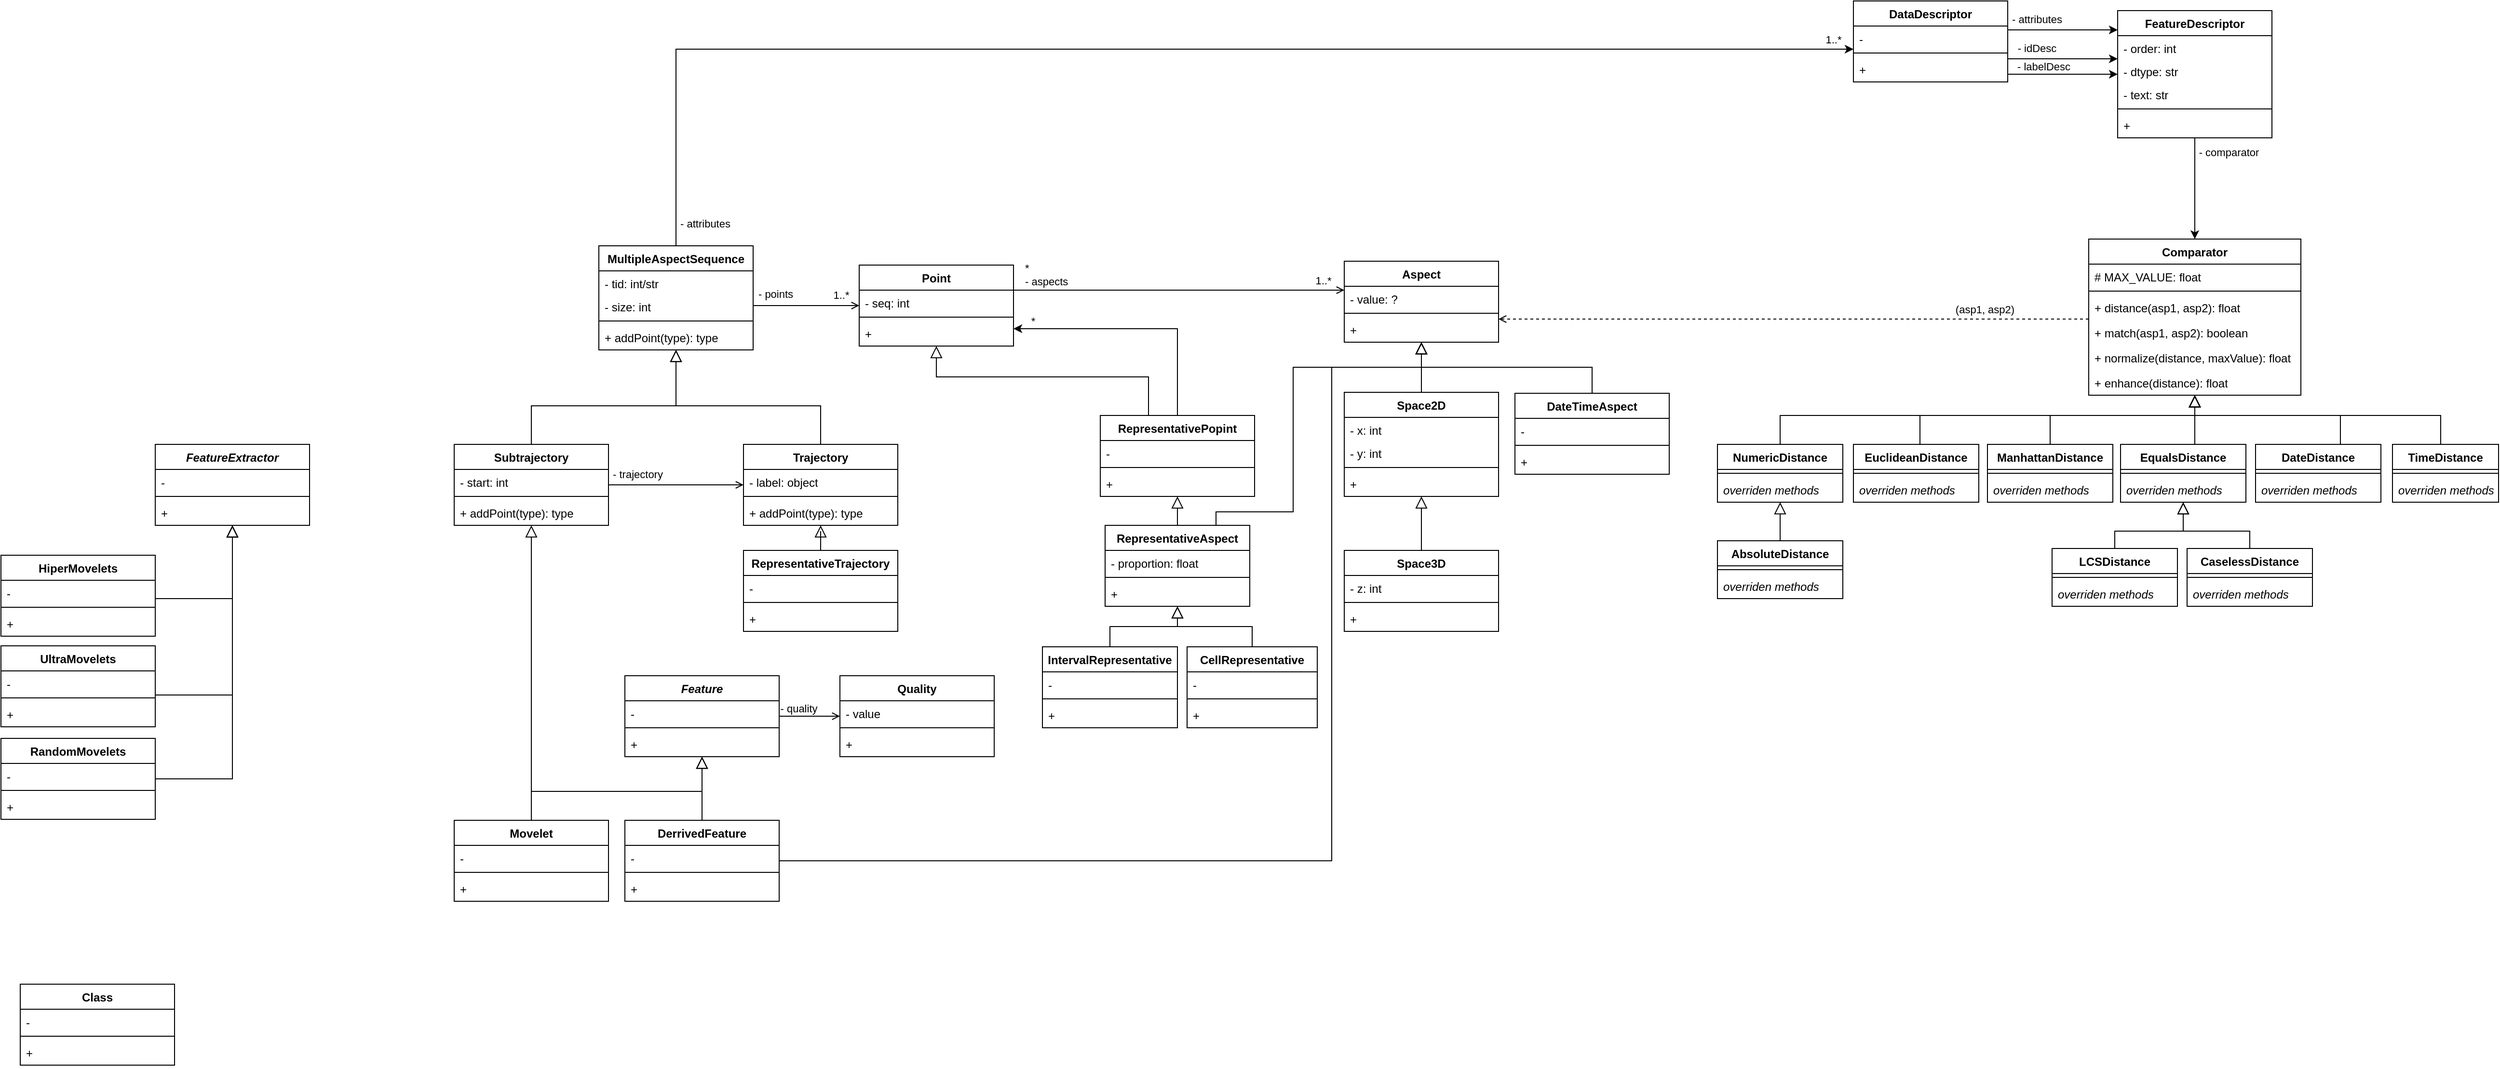 <mxfile version="23.1.5" type="device">
  <diagram id="C5RBs43oDa-KdzZeNtuy" name="Page-1">
    <mxGraphModel dx="1781" dy="1784" grid="1" gridSize="10" guides="1" tooltips="1" connect="1" arrows="1" fold="1" page="1" pageScale="1" pageWidth="827" pageHeight="1169" math="0" shadow="0">
      <root>
        <mxCell id="WIyWlLk6GJQsqaUBKTNV-0" />
        <mxCell id="WIyWlLk6GJQsqaUBKTNV-1" parent="WIyWlLk6GJQsqaUBKTNV-0" />
        <mxCell id="wUrawppS3UO5J027udKO-70" style="edgeStyle=orthogonalEdgeStyle;rounded=0;orthogonalLoop=1;jettySize=auto;html=1;" edge="1" parent="WIyWlLk6GJQsqaUBKTNV-1" source="lsfipmTJbNCapsntxlYZ-0" target="wUrawppS3UO5J027udKO-7">
          <mxGeometry relative="1" as="geometry">
            <Array as="points">
              <mxPoint x="310" y="-120" />
            </Array>
          </mxGeometry>
        </mxCell>
        <mxCell id="wUrawppS3UO5J027udKO-71" value="- attributes" style="edgeLabel;html=1;align=center;verticalAlign=middle;resizable=0;points=[];" vertex="1" connectable="0" parent="wUrawppS3UO5J027udKO-70">
          <mxGeometry x="-0.95" relative="1" as="geometry">
            <mxPoint x="30" y="12" as="offset" />
          </mxGeometry>
        </mxCell>
        <mxCell id="wUrawppS3UO5J027udKO-72" value="1..*" style="edgeLabel;html=1;align=center;verticalAlign=middle;resizable=0;points=[];" vertex="1" connectable="0" parent="wUrawppS3UO5J027udKO-70">
          <mxGeometry x="0.959" y="2" relative="1" as="geometry">
            <mxPoint x="8" y="-8" as="offset" />
          </mxGeometry>
        </mxCell>
        <mxCell id="lsfipmTJbNCapsntxlYZ-0" value="MultipleAspectSequence" style="swimlane;fontStyle=1;align=center;verticalAlign=top;childLayout=stackLayout;horizontal=1;startSize=26;horizontalStack=0;resizeParent=1;resizeParentMax=0;resizeLast=0;collapsible=1;marginBottom=0;whiteSpace=wrap;html=1;" parent="WIyWlLk6GJQsqaUBKTNV-1" vertex="1">
          <mxGeometry x="230" y="84" width="160" height="108" as="geometry" />
        </mxCell>
        <mxCell id="lsfipmTJbNCapsntxlYZ-11" value="- tid: int/str" style="text;strokeColor=none;fillColor=none;align=left;verticalAlign=top;spacingLeft=4;spacingRight=4;overflow=hidden;rotatable=0;points=[[0,0.5],[1,0.5]];portConstraint=eastwest;whiteSpace=wrap;html=1;" parent="lsfipmTJbNCapsntxlYZ-0" vertex="1">
          <mxGeometry y="26" width="160" height="24" as="geometry" />
        </mxCell>
        <mxCell id="lsfipmTJbNCapsntxlYZ-12" value="-&amp;nbsp;size: int" style="text;strokeColor=none;fillColor=none;align=left;verticalAlign=top;spacingLeft=4;spacingRight=4;overflow=hidden;rotatable=0;points=[[0,0.5],[1,0.5]];portConstraint=eastwest;whiteSpace=wrap;html=1;" parent="lsfipmTJbNCapsntxlYZ-0" vertex="1">
          <mxGeometry y="50" width="160" height="24" as="geometry" />
        </mxCell>
        <mxCell id="lsfipmTJbNCapsntxlYZ-2" value="" style="line;strokeWidth=1;fillColor=none;align=left;verticalAlign=middle;spacingTop=-1;spacingLeft=3;spacingRight=3;rotatable=0;labelPosition=right;points=[];portConstraint=eastwest;strokeColor=inherit;" parent="lsfipmTJbNCapsntxlYZ-0" vertex="1">
          <mxGeometry y="74" width="160" height="8" as="geometry" />
        </mxCell>
        <mxCell id="lsfipmTJbNCapsntxlYZ-3" value="+&amp;nbsp;addPoint&lt;span style=&quot;background-color: initial;&quot;&gt;(type): type&lt;/span&gt;" style="text;strokeColor=none;fillColor=none;align=left;verticalAlign=top;spacingLeft=4;spacingRight=4;overflow=hidden;rotatable=0;points=[[0,0.5],[1,0.5]];portConstraint=eastwest;whiteSpace=wrap;html=1;" parent="lsfipmTJbNCapsntxlYZ-0" vertex="1">
          <mxGeometry y="82" width="160" height="26" as="geometry" />
        </mxCell>
        <mxCell id="lsfipmTJbNCapsntxlYZ-13" value="Point" style="swimlane;fontStyle=1;align=center;verticalAlign=top;childLayout=stackLayout;horizontal=1;startSize=26;horizontalStack=0;resizeParent=1;resizeParentMax=0;resizeLast=0;collapsible=1;marginBottom=0;whiteSpace=wrap;html=1;" parent="WIyWlLk6GJQsqaUBKTNV-1" vertex="1">
          <mxGeometry x="500" y="104" width="160" height="84" as="geometry" />
        </mxCell>
        <mxCell id="lsfipmTJbNCapsntxlYZ-14" value="-&amp;nbsp;seq&lt;span style=&quot;background-color: initial;&quot;&gt;: int&lt;/span&gt;" style="text;strokeColor=none;fillColor=none;align=left;verticalAlign=top;spacingLeft=4;spacingRight=4;overflow=hidden;rotatable=0;points=[[0,0.5],[1,0.5]];portConstraint=eastwest;whiteSpace=wrap;html=1;" parent="lsfipmTJbNCapsntxlYZ-13" vertex="1">
          <mxGeometry y="26" width="160" height="24" as="geometry" />
        </mxCell>
        <mxCell id="lsfipmTJbNCapsntxlYZ-17" value="" style="line;strokeWidth=1;fillColor=none;align=left;verticalAlign=middle;spacingTop=-1;spacingLeft=3;spacingRight=3;rotatable=0;labelPosition=right;points=[];portConstraint=eastwest;strokeColor=inherit;" parent="lsfipmTJbNCapsntxlYZ-13" vertex="1">
          <mxGeometry y="50" width="160" height="8" as="geometry" />
        </mxCell>
        <mxCell id="lsfipmTJbNCapsntxlYZ-18" value="+&amp;nbsp;" style="text;strokeColor=none;fillColor=none;align=left;verticalAlign=top;spacingLeft=4;spacingRight=4;overflow=hidden;rotatable=0;points=[[0,0.5],[1,0.5]];portConstraint=eastwest;whiteSpace=wrap;html=1;" parent="lsfipmTJbNCapsntxlYZ-13" vertex="1">
          <mxGeometry y="58" width="160" height="26" as="geometry" />
        </mxCell>
        <mxCell id="lsfipmTJbNCapsntxlYZ-19" value="Aspect" style="swimlane;fontStyle=1;align=center;verticalAlign=top;childLayout=stackLayout;horizontal=1;startSize=26;horizontalStack=0;resizeParent=1;resizeParentMax=0;resizeLast=0;collapsible=1;marginBottom=0;whiteSpace=wrap;html=1;" parent="WIyWlLk6GJQsqaUBKTNV-1" vertex="1">
          <mxGeometry x="1003" y="100" width="160" height="84" as="geometry" />
        </mxCell>
        <mxCell id="lsfipmTJbNCapsntxlYZ-20" value="-&amp;nbsp;value&lt;span style=&quot;background-color: initial;&quot;&gt;: ?&lt;/span&gt;" style="text;strokeColor=none;fillColor=none;align=left;verticalAlign=top;spacingLeft=4;spacingRight=4;overflow=hidden;rotatable=0;points=[[0,0.5],[1,0.5]];portConstraint=eastwest;whiteSpace=wrap;html=1;" parent="lsfipmTJbNCapsntxlYZ-19" vertex="1">
          <mxGeometry y="26" width="160" height="24" as="geometry" />
        </mxCell>
        <mxCell id="lsfipmTJbNCapsntxlYZ-21" value="" style="line;strokeWidth=1;fillColor=none;align=left;verticalAlign=middle;spacingTop=-1;spacingLeft=3;spacingRight=3;rotatable=0;labelPosition=right;points=[];portConstraint=eastwest;strokeColor=inherit;" parent="lsfipmTJbNCapsntxlYZ-19" vertex="1">
          <mxGeometry y="50" width="160" height="8" as="geometry" />
        </mxCell>
        <mxCell id="lsfipmTJbNCapsntxlYZ-22" value="+&amp;nbsp;" style="text;strokeColor=none;fillColor=none;align=left;verticalAlign=top;spacingLeft=4;spacingRight=4;overflow=hidden;rotatable=0;points=[[0,0.5],[1,0.5]];portConstraint=eastwest;whiteSpace=wrap;html=1;" parent="lsfipmTJbNCapsntxlYZ-19" vertex="1">
          <mxGeometry y="58" width="160" height="26" as="geometry" />
        </mxCell>
        <mxCell id="lsfipmTJbNCapsntxlYZ-34" style="edgeStyle=orthogonalEdgeStyle;rounded=0;orthogonalLoop=1;jettySize=auto;html=1;endArrow=block;endSize=10;endFill=0;shadow=0;strokeWidth=1;" parent="WIyWlLk6GJQsqaUBKTNV-1" source="lsfipmTJbNCapsntxlYZ-23" target="lsfipmTJbNCapsntxlYZ-19" edge="1">
          <mxGeometry relative="1" as="geometry" />
        </mxCell>
        <mxCell id="lsfipmTJbNCapsntxlYZ-23" value="Space2D" style="swimlane;fontStyle=1;align=center;verticalAlign=top;childLayout=stackLayout;horizontal=1;startSize=26;horizontalStack=0;resizeParent=1;resizeParentMax=0;resizeLast=0;collapsible=1;marginBottom=0;whiteSpace=wrap;html=1;" parent="WIyWlLk6GJQsqaUBKTNV-1" vertex="1">
          <mxGeometry x="1003" y="236" width="160" height="108" as="geometry" />
        </mxCell>
        <mxCell id="lsfipmTJbNCapsntxlYZ-27" value="-&amp;nbsp;x&lt;span style=&quot;background-color: initial;&quot;&gt;: int&lt;/span&gt;" style="text;strokeColor=none;fillColor=none;align=left;verticalAlign=top;spacingLeft=4;spacingRight=4;overflow=hidden;rotatable=0;points=[[0,0.5],[1,0.5]];portConstraint=eastwest;whiteSpace=wrap;html=1;" parent="lsfipmTJbNCapsntxlYZ-23" vertex="1">
          <mxGeometry y="26" width="160" height="24" as="geometry" />
        </mxCell>
        <mxCell id="lsfipmTJbNCapsntxlYZ-24" value="- y&lt;span style=&quot;background-color: initial;&quot;&gt;: int&lt;/span&gt;" style="text;strokeColor=none;fillColor=none;align=left;verticalAlign=top;spacingLeft=4;spacingRight=4;overflow=hidden;rotatable=0;points=[[0,0.5],[1,0.5]];portConstraint=eastwest;whiteSpace=wrap;html=1;" parent="lsfipmTJbNCapsntxlYZ-23" vertex="1">
          <mxGeometry y="50" width="160" height="24" as="geometry" />
        </mxCell>
        <mxCell id="lsfipmTJbNCapsntxlYZ-25" value="" style="line;strokeWidth=1;fillColor=none;align=left;verticalAlign=middle;spacingTop=-1;spacingLeft=3;spacingRight=3;rotatable=0;labelPosition=right;points=[];portConstraint=eastwest;strokeColor=inherit;" parent="lsfipmTJbNCapsntxlYZ-23" vertex="1">
          <mxGeometry y="74" width="160" height="8" as="geometry" />
        </mxCell>
        <mxCell id="lsfipmTJbNCapsntxlYZ-26" value="+" style="text;strokeColor=none;fillColor=none;align=left;verticalAlign=top;spacingLeft=4;spacingRight=4;overflow=hidden;rotatable=0;points=[[0,0.5],[1,0.5]];portConstraint=eastwest;whiteSpace=wrap;html=1;" parent="lsfipmTJbNCapsntxlYZ-23" vertex="1">
          <mxGeometry y="82" width="160" height="26" as="geometry" />
        </mxCell>
        <mxCell id="lsfipmTJbNCapsntxlYZ-33" style="edgeStyle=orthogonalEdgeStyle;rounded=0;orthogonalLoop=1;jettySize=auto;html=1;endArrow=block;endSize=10;endFill=0;shadow=0;strokeWidth=1;" parent="WIyWlLk6GJQsqaUBKTNV-1" source="lsfipmTJbNCapsntxlYZ-28" target="lsfipmTJbNCapsntxlYZ-23" edge="1">
          <mxGeometry relative="1" as="geometry" />
        </mxCell>
        <mxCell id="lsfipmTJbNCapsntxlYZ-28" value="Space3D" style="swimlane;fontStyle=1;align=center;verticalAlign=top;childLayout=stackLayout;horizontal=1;startSize=26;horizontalStack=0;resizeParent=1;resizeParentMax=0;resizeLast=0;collapsible=1;marginBottom=0;whiteSpace=wrap;html=1;" parent="WIyWlLk6GJQsqaUBKTNV-1" vertex="1">
          <mxGeometry x="1003" y="400" width="160" height="84" as="geometry" />
        </mxCell>
        <mxCell id="lsfipmTJbNCapsntxlYZ-29" value="- z&lt;span style=&quot;background-color: initial;&quot;&gt;: int&lt;/span&gt;" style="text;strokeColor=none;fillColor=none;align=left;verticalAlign=top;spacingLeft=4;spacingRight=4;overflow=hidden;rotatable=0;points=[[0,0.5],[1,0.5]];portConstraint=eastwest;whiteSpace=wrap;html=1;" parent="lsfipmTJbNCapsntxlYZ-28" vertex="1">
          <mxGeometry y="26" width="160" height="24" as="geometry" />
        </mxCell>
        <mxCell id="lsfipmTJbNCapsntxlYZ-31" value="" style="line;strokeWidth=1;fillColor=none;align=left;verticalAlign=middle;spacingTop=-1;spacingLeft=3;spacingRight=3;rotatable=0;labelPosition=right;points=[];portConstraint=eastwest;strokeColor=inherit;" parent="lsfipmTJbNCapsntxlYZ-28" vertex="1">
          <mxGeometry y="50" width="160" height="8" as="geometry" />
        </mxCell>
        <mxCell id="lsfipmTJbNCapsntxlYZ-32" value="+" style="text;strokeColor=none;fillColor=none;align=left;verticalAlign=top;spacingLeft=4;spacingRight=4;overflow=hidden;rotatable=0;points=[[0,0.5],[1,0.5]];portConstraint=eastwest;whiteSpace=wrap;html=1;" parent="lsfipmTJbNCapsntxlYZ-28" vertex="1">
          <mxGeometry y="58" width="160" height="26" as="geometry" />
        </mxCell>
        <mxCell id="lsfipmTJbNCapsntxlYZ-35" style="edgeStyle=orthogonalEdgeStyle;rounded=0;orthogonalLoop=1;jettySize=auto;html=1;endArrow=open;shadow=0;strokeWidth=1;endFill=1;" parent="WIyWlLk6GJQsqaUBKTNV-1" source="lsfipmTJbNCapsntxlYZ-14" target="lsfipmTJbNCapsntxlYZ-19" edge="1">
          <mxGeometry relative="1" as="geometry">
            <Array as="points">
              <mxPoint x="690" y="130" />
              <mxPoint x="690" y="130" />
            </Array>
          </mxGeometry>
        </mxCell>
        <mxCell id="lsfipmTJbNCapsntxlYZ-36" value="*&lt;br&gt;- aspects" style="edgeLabel;html=1;align=left;verticalAlign=middle;resizable=0;points=[];" parent="lsfipmTJbNCapsntxlYZ-35" vertex="1" connectable="0">
          <mxGeometry x="-0.5" y="1" relative="1" as="geometry">
            <mxPoint x="-76" y="-15" as="offset" />
          </mxGeometry>
        </mxCell>
        <mxCell id="wUrawppS3UO5J027udKO-0" value="1..*" style="edgeLabel;html=1;align=center;verticalAlign=middle;resizable=0;points=[];" vertex="1" connectable="0" parent="lsfipmTJbNCapsntxlYZ-35">
          <mxGeometry x="0.623" y="3" relative="1" as="geometry">
            <mxPoint x="42" y="-7" as="offset" />
          </mxGeometry>
        </mxCell>
        <mxCell id="lsfipmTJbNCapsntxlYZ-37" style="edgeStyle=orthogonalEdgeStyle;rounded=0;orthogonalLoop=1;jettySize=auto;html=1;endArrow=open;shadow=0;strokeWidth=1;endFill=1;" parent="WIyWlLk6GJQsqaUBKTNV-1" source="lsfipmTJbNCapsntxlYZ-12" target="lsfipmTJbNCapsntxlYZ-13" edge="1">
          <mxGeometry relative="1" as="geometry" />
        </mxCell>
        <mxCell id="lsfipmTJbNCapsntxlYZ-38" value="- points" style="edgeLabel;html=1;align=center;verticalAlign=middle;resizable=0;points=[];" parent="lsfipmTJbNCapsntxlYZ-37" vertex="1" connectable="0">
          <mxGeometry x="-0.018" y="-1" relative="1" as="geometry">
            <mxPoint x="-31" y="-13" as="offset" />
          </mxGeometry>
        </mxCell>
        <mxCell id="wUrawppS3UO5J027udKO-1" value="1..*" style="edgeLabel;html=1;align=center;verticalAlign=middle;resizable=0;points=[];" vertex="1" connectable="0" parent="lsfipmTJbNCapsntxlYZ-37">
          <mxGeometry x="0.654" y="4" relative="1" as="geometry">
            <mxPoint y="-7" as="offset" />
          </mxGeometry>
        </mxCell>
        <mxCell id="lsfipmTJbNCapsntxlYZ-43" style="edgeStyle=orthogonalEdgeStyle;rounded=0;orthogonalLoop=1;jettySize=auto;html=1;endArrow=block;endSize=10;endFill=0;shadow=0;strokeWidth=1;" parent="WIyWlLk6GJQsqaUBKTNV-1" source="lsfipmTJbNCapsntxlYZ-39" target="lsfipmTJbNCapsntxlYZ-0" edge="1">
          <mxGeometry relative="1" as="geometry">
            <Array as="points">
              <mxPoint x="460" y="250" />
              <mxPoint x="310" y="250" />
            </Array>
          </mxGeometry>
        </mxCell>
        <mxCell id="lsfipmTJbNCapsntxlYZ-39" value="Trajectory" style="swimlane;fontStyle=1;align=center;verticalAlign=top;childLayout=stackLayout;horizontal=1;startSize=26;horizontalStack=0;resizeParent=1;resizeParentMax=0;resizeLast=0;collapsible=1;marginBottom=0;whiteSpace=wrap;html=1;" parent="WIyWlLk6GJQsqaUBKTNV-1" vertex="1">
          <mxGeometry x="380" y="290" width="160" height="84" as="geometry" />
        </mxCell>
        <mxCell id="lsfipmTJbNCapsntxlYZ-40" value="-&amp;nbsp;label&lt;span style=&quot;background-color: initial;&quot;&gt;: object&lt;/span&gt;" style="text;strokeColor=none;fillColor=none;align=left;verticalAlign=top;spacingLeft=4;spacingRight=4;overflow=hidden;rotatable=0;points=[[0,0.5],[1,0.5]];portConstraint=eastwest;whiteSpace=wrap;html=1;" parent="lsfipmTJbNCapsntxlYZ-39" vertex="1">
          <mxGeometry y="26" width="160" height="24" as="geometry" />
        </mxCell>
        <mxCell id="lsfipmTJbNCapsntxlYZ-41" value="" style="line;strokeWidth=1;fillColor=none;align=left;verticalAlign=middle;spacingTop=-1;spacingLeft=3;spacingRight=3;rotatable=0;labelPosition=right;points=[];portConstraint=eastwest;strokeColor=inherit;" parent="lsfipmTJbNCapsntxlYZ-39" vertex="1">
          <mxGeometry y="50" width="160" height="8" as="geometry" />
        </mxCell>
        <mxCell id="lsfipmTJbNCapsntxlYZ-42" value="+&amp;nbsp;addPoint&lt;span style=&quot;background-color: initial;&quot;&gt;(type): type&lt;/span&gt;" style="text;strokeColor=none;fillColor=none;align=left;verticalAlign=top;spacingLeft=4;spacingRight=4;overflow=hidden;rotatable=0;points=[[0,0.5],[1,0.5]];portConstraint=eastwest;whiteSpace=wrap;html=1;" parent="lsfipmTJbNCapsntxlYZ-39" vertex="1">
          <mxGeometry y="58" width="160" height="26" as="geometry" />
        </mxCell>
        <mxCell id="lsfipmTJbNCapsntxlYZ-48" style="edgeStyle=orthogonalEdgeStyle;rounded=0;orthogonalLoop=1;jettySize=auto;html=1;endArrow=block;endSize=10;endFill=0;shadow=0;strokeWidth=1;" parent="WIyWlLk6GJQsqaUBKTNV-1" source="lsfipmTJbNCapsntxlYZ-44" target="lsfipmTJbNCapsntxlYZ-0" edge="1">
          <mxGeometry relative="1" as="geometry">
            <Array as="points">
              <mxPoint x="160" y="250" />
              <mxPoint x="310" y="250" />
            </Array>
          </mxGeometry>
        </mxCell>
        <mxCell id="lsfipmTJbNCapsntxlYZ-44" value="Subtrajectory" style="swimlane;fontStyle=1;align=center;verticalAlign=top;childLayout=stackLayout;horizontal=1;startSize=26;horizontalStack=0;resizeParent=1;resizeParentMax=0;resizeLast=0;collapsible=1;marginBottom=0;whiteSpace=wrap;html=1;" parent="WIyWlLk6GJQsqaUBKTNV-1" vertex="1">
          <mxGeometry x="80" y="290" width="160" height="84" as="geometry" />
        </mxCell>
        <mxCell id="lsfipmTJbNCapsntxlYZ-49" value="-&amp;nbsp;start&lt;span style=&quot;background-color: initial;&quot;&gt;: int&lt;/span&gt;" style="text;strokeColor=none;fillColor=none;align=left;verticalAlign=top;spacingLeft=4;spacingRight=4;overflow=hidden;rotatable=0;points=[[0,0.5],[1,0.5]];portConstraint=eastwest;whiteSpace=wrap;html=1;" parent="lsfipmTJbNCapsntxlYZ-44" vertex="1">
          <mxGeometry y="26" width="160" height="24" as="geometry" />
        </mxCell>
        <mxCell id="lsfipmTJbNCapsntxlYZ-46" value="" style="line;strokeWidth=1;fillColor=none;align=left;verticalAlign=middle;spacingTop=-1;spacingLeft=3;spacingRight=3;rotatable=0;labelPosition=right;points=[];portConstraint=eastwest;strokeColor=inherit;" parent="lsfipmTJbNCapsntxlYZ-44" vertex="1">
          <mxGeometry y="50" width="160" height="8" as="geometry" />
        </mxCell>
        <mxCell id="lsfipmTJbNCapsntxlYZ-47" value="+&amp;nbsp;addPoint&lt;span style=&quot;background-color: initial;&quot;&gt;(type): type&lt;/span&gt;" style="text;strokeColor=none;fillColor=none;align=left;verticalAlign=top;spacingLeft=4;spacingRight=4;overflow=hidden;rotatable=0;points=[[0,0.5],[1,0.5]];portConstraint=eastwest;whiteSpace=wrap;html=1;" parent="lsfipmTJbNCapsntxlYZ-44" vertex="1">
          <mxGeometry y="58" width="160" height="26" as="geometry" />
        </mxCell>
        <mxCell id="lsfipmTJbNCapsntxlYZ-50" style="edgeStyle=orthogonalEdgeStyle;rounded=0;orthogonalLoop=1;jettySize=auto;html=1;endArrow=open;shadow=0;strokeWidth=1;endFill=1;" parent="WIyWlLk6GJQsqaUBKTNV-1" target="lsfipmTJbNCapsntxlYZ-39" edge="1">
          <mxGeometry relative="1" as="geometry">
            <mxPoint x="240" y="352" as="sourcePoint" />
            <Array as="points">
              <mxPoint x="240" y="332" />
            </Array>
          </mxGeometry>
        </mxCell>
        <mxCell id="lsfipmTJbNCapsntxlYZ-51" value="- trajectory" style="edgeLabel;html=1;align=center;verticalAlign=middle;resizable=0;points=[];" parent="lsfipmTJbNCapsntxlYZ-50" vertex="1" connectable="0">
          <mxGeometry x="-0.314" y="1" relative="1" as="geometry">
            <mxPoint x="-5" y="-10" as="offset" />
          </mxGeometry>
        </mxCell>
        <mxCell id="lsfipmTJbNCapsntxlYZ-55" value="Comparator" style="swimlane;fontStyle=1;align=center;verticalAlign=top;childLayout=stackLayout;horizontal=1;startSize=26;horizontalStack=0;resizeParent=1;resizeParentMax=0;resizeLast=0;collapsible=1;marginBottom=0;whiteSpace=wrap;html=1;" parent="WIyWlLk6GJQsqaUBKTNV-1" vertex="1">
          <mxGeometry x="1775" y="77" width="220" height="162" as="geometry" />
        </mxCell>
        <mxCell id="lsfipmTJbNCapsntxlYZ-56" value="#&amp;nbsp;MAX_VALUE: float" style="text;strokeColor=none;fillColor=none;align=left;verticalAlign=top;spacingLeft=4;spacingRight=4;overflow=hidden;rotatable=0;points=[[0,0.5],[1,0.5]];portConstraint=eastwest;whiteSpace=wrap;html=1;" parent="lsfipmTJbNCapsntxlYZ-55" vertex="1">
          <mxGeometry y="26" width="220" height="24" as="geometry" />
        </mxCell>
        <mxCell id="lsfipmTJbNCapsntxlYZ-57" value="" style="line;strokeWidth=1;fillColor=none;align=left;verticalAlign=middle;spacingTop=-1;spacingLeft=3;spacingRight=3;rotatable=0;labelPosition=right;points=[];portConstraint=eastwest;strokeColor=inherit;" parent="lsfipmTJbNCapsntxlYZ-55" vertex="1">
          <mxGeometry y="50" width="220" height="8" as="geometry" />
        </mxCell>
        <mxCell id="lsfipmTJbNCapsntxlYZ-58" value="+&amp;nbsp;distance&lt;span style=&quot;background-color: initial;&quot;&gt;(asp1, asp2): float&lt;/span&gt;" style="text;strokeColor=none;fillColor=none;align=left;verticalAlign=top;spacingLeft=4;spacingRight=4;overflow=hidden;rotatable=0;points=[[0,0.5],[1,0.5]];portConstraint=eastwest;whiteSpace=wrap;html=1;" parent="lsfipmTJbNCapsntxlYZ-55" vertex="1">
          <mxGeometry y="58" width="220" height="26" as="geometry" />
        </mxCell>
        <mxCell id="TYIMOq7BNvzPoBXaUFI8-0" value="+&amp;nbsp;match&lt;span style=&quot;background-color: initial;&quot;&gt;(asp1, asp2): boolean&lt;/span&gt;" style="text;strokeColor=none;fillColor=none;align=left;verticalAlign=top;spacingLeft=4;spacingRight=4;overflow=hidden;rotatable=0;points=[[0,0.5],[1,0.5]];portConstraint=eastwest;whiteSpace=wrap;html=1;" parent="lsfipmTJbNCapsntxlYZ-55" vertex="1">
          <mxGeometry y="84" width="220" height="26" as="geometry" />
        </mxCell>
        <mxCell id="lsfipmTJbNCapsntxlYZ-59" value="+&amp;nbsp;normalize&lt;span style=&quot;background-color: initial;&quot;&gt;(distance, maxValue): float&lt;/span&gt;" style="text;strokeColor=none;fillColor=none;align=left;verticalAlign=top;spacingLeft=4;spacingRight=4;overflow=hidden;rotatable=0;points=[[0,0.5],[1,0.5]];portConstraint=eastwest;whiteSpace=wrap;html=1;" parent="lsfipmTJbNCapsntxlYZ-55" vertex="1">
          <mxGeometry y="110" width="220" height="26" as="geometry" />
        </mxCell>
        <mxCell id="lsfipmTJbNCapsntxlYZ-60" value="+&amp;nbsp;enhance&lt;span style=&quot;background-color: initial;&quot;&gt;(distance): float&lt;/span&gt;" style="text;strokeColor=none;fillColor=none;align=left;verticalAlign=top;spacingLeft=4;spacingRight=4;overflow=hidden;rotatable=0;points=[[0,0.5],[1,0.5]];portConstraint=eastwest;whiteSpace=wrap;html=1;" parent="lsfipmTJbNCapsntxlYZ-55" vertex="1">
          <mxGeometry y="136" width="220" height="26" as="geometry" />
        </mxCell>
        <mxCell id="lsfipmTJbNCapsntxlYZ-61" style="edgeStyle=orthogonalEdgeStyle;rounded=0;orthogonalLoop=1;jettySize=auto;html=1;endArrow=open;shadow=0;strokeWidth=1;endFill=1;dashed=1;" parent="WIyWlLk6GJQsqaUBKTNV-1" source="lsfipmTJbNCapsntxlYZ-58" target="lsfipmTJbNCapsntxlYZ-19" edge="1">
          <mxGeometry relative="1" as="geometry">
            <Array as="points">
              <mxPoint x="1220" y="160" />
              <mxPoint x="1220" y="160" />
            </Array>
          </mxGeometry>
        </mxCell>
        <mxCell id="lsfipmTJbNCapsntxlYZ-63" value="(asp1, asp2)" style="edgeLabel;html=1;align=center;verticalAlign=middle;resizable=0;points=[];" parent="lsfipmTJbNCapsntxlYZ-61" vertex="1" connectable="0">
          <mxGeometry x="-0.23" y="-3" relative="1" as="geometry">
            <mxPoint x="127" y="-7" as="offset" />
          </mxGeometry>
        </mxCell>
        <mxCell id="lsfipmTJbNCapsntxlYZ-93" style="edgeStyle=orthogonalEdgeStyle;rounded=0;orthogonalLoop=1;jettySize=auto;html=1;endArrow=block;endSize=10;endFill=0;shadow=0;strokeWidth=1;" parent="WIyWlLk6GJQsqaUBKTNV-1" source="lsfipmTJbNCapsntxlYZ-65" target="lsfipmTJbNCapsntxlYZ-55" edge="1">
          <mxGeometry relative="1" as="geometry">
            <Array as="points">
              <mxPoint x="1455" y="260" />
              <mxPoint x="1885" y="260" />
            </Array>
          </mxGeometry>
        </mxCell>
        <mxCell id="lsfipmTJbNCapsntxlYZ-65" value="NumericDistance" style="swimlane;fontStyle=1;align=center;verticalAlign=top;childLayout=stackLayout;horizontal=1;startSize=26;horizontalStack=0;resizeParent=1;resizeParentMax=0;resizeLast=0;collapsible=1;marginBottom=0;whiteSpace=wrap;html=1;" parent="WIyWlLk6GJQsqaUBKTNV-1" vertex="1">
          <mxGeometry x="1390" y="290" width="130" height="60" as="geometry" />
        </mxCell>
        <mxCell id="lsfipmTJbNCapsntxlYZ-67" value="" style="line;strokeWidth=1;fillColor=none;align=left;verticalAlign=middle;spacingTop=-1;spacingLeft=3;spacingRight=3;rotatable=0;labelPosition=right;points=[];portConstraint=eastwest;strokeColor=inherit;" parent="lsfipmTJbNCapsntxlYZ-65" vertex="1">
          <mxGeometry y="26" width="130" height="8" as="geometry" />
        </mxCell>
        <mxCell id="lsfipmTJbNCapsntxlYZ-70" value="&lt;i&gt;overriden methods&lt;/i&gt;" style="text;strokeColor=none;fillColor=none;align=left;verticalAlign=top;spacingLeft=4;spacingRight=4;overflow=hidden;rotatable=0;points=[[0,0.5],[1,0.5]];portConstraint=eastwest;whiteSpace=wrap;html=1;" parent="lsfipmTJbNCapsntxlYZ-65" vertex="1">
          <mxGeometry y="34" width="130" height="26" as="geometry" />
        </mxCell>
        <mxCell id="lsfipmTJbNCapsntxlYZ-94" style="edgeStyle=orthogonalEdgeStyle;rounded=0;orthogonalLoop=1;jettySize=auto;html=1;endArrow=block;endSize=10;endFill=0;shadow=0;strokeWidth=1;" parent="WIyWlLk6GJQsqaUBKTNV-1" source="lsfipmTJbNCapsntxlYZ-81" target="lsfipmTJbNCapsntxlYZ-55" edge="1">
          <mxGeometry relative="1" as="geometry">
            <Array as="points">
              <mxPoint x="1600" y="260" />
              <mxPoint x="1885" y="260" />
            </Array>
          </mxGeometry>
        </mxCell>
        <mxCell id="lsfipmTJbNCapsntxlYZ-81" value="EuclideanDistance" style="swimlane;fontStyle=1;align=center;verticalAlign=top;childLayout=stackLayout;horizontal=1;startSize=26;horizontalStack=0;resizeParent=1;resizeParentMax=0;resizeLast=0;collapsible=1;marginBottom=0;whiteSpace=wrap;html=1;" parent="WIyWlLk6GJQsqaUBKTNV-1" vertex="1">
          <mxGeometry x="1531" y="290" width="130" height="60" as="geometry" />
        </mxCell>
        <mxCell id="lsfipmTJbNCapsntxlYZ-82" value="" style="line;strokeWidth=1;fillColor=none;align=left;verticalAlign=middle;spacingTop=-1;spacingLeft=3;spacingRight=3;rotatable=0;labelPosition=right;points=[];portConstraint=eastwest;strokeColor=inherit;" parent="lsfipmTJbNCapsntxlYZ-81" vertex="1">
          <mxGeometry y="26" width="130" height="8" as="geometry" />
        </mxCell>
        <mxCell id="lsfipmTJbNCapsntxlYZ-83" value="&lt;i&gt;overriden methods&lt;/i&gt;" style="text;strokeColor=none;fillColor=none;align=left;verticalAlign=top;spacingLeft=4;spacingRight=4;overflow=hidden;rotatable=0;points=[[0,0.5],[1,0.5]];portConstraint=eastwest;whiteSpace=wrap;html=1;" parent="lsfipmTJbNCapsntxlYZ-81" vertex="1">
          <mxGeometry y="34" width="130" height="26" as="geometry" />
        </mxCell>
        <mxCell id="lsfipmTJbNCapsntxlYZ-95" style="edgeStyle=orthogonalEdgeStyle;rounded=0;orthogonalLoop=1;jettySize=auto;html=1;endArrow=block;endSize=10;endFill=0;shadow=0;strokeWidth=1;" parent="WIyWlLk6GJQsqaUBKTNV-1" source="lsfipmTJbNCapsntxlYZ-84" target="lsfipmTJbNCapsntxlYZ-55" edge="1">
          <mxGeometry relative="1" as="geometry">
            <Array as="points">
              <mxPoint x="1735" y="260" />
              <mxPoint x="1885" y="260" />
            </Array>
          </mxGeometry>
        </mxCell>
        <mxCell id="lsfipmTJbNCapsntxlYZ-84" value="ManhattanDistance" style="swimlane;fontStyle=1;align=center;verticalAlign=top;childLayout=stackLayout;horizontal=1;startSize=26;horizontalStack=0;resizeParent=1;resizeParentMax=0;resizeLast=0;collapsible=1;marginBottom=0;whiteSpace=wrap;html=1;" parent="WIyWlLk6GJQsqaUBKTNV-1" vertex="1">
          <mxGeometry x="1670" y="290" width="130" height="60" as="geometry" />
        </mxCell>
        <mxCell id="lsfipmTJbNCapsntxlYZ-85" value="" style="line;strokeWidth=1;fillColor=none;align=left;verticalAlign=middle;spacingTop=-1;spacingLeft=3;spacingRight=3;rotatable=0;labelPosition=right;points=[];portConstraint=eastwest;strokeColor=inherit;" parent="lsfipmTJbNCapsntxlYZ-84" vertex="1">
          <mxGeometry y="26" width="130" height="8" as="geometry" />
        </mxCell>
        <mxCell id="lsfipmTJbNCapsntxlYZ-86" value="&lt;i&gt;overriden methods&lt;/i&gt;" style="text;strokeColor=none;fillColor=none;align=left;verticalAlign=top;spacingLeft=4;spacingRight=4;overflow=hidden;rotatable=0;points=[[0,0.5],[1,0.5]];portConstraint=eastwest;whiteSpace=wrap;html=1;" parent="lsfipmTJbNCapsntxlYZ-84" vertex="1">
          <mxGeometry y="34" width="130" height="26" as="geometry" />
        </mxCell>
        <mxCell id="lsfipmTJbNCapsntxlYZ-96" style="edgeStyle=orthogonalEdgeStyle;rounded=0;orthogonalLoop=1;jettySize=auto;html=1;endArrow=block;endSize=10;endFill=0;shadow=0;strokeWidth=1;exitX=0.5;exitY=0;exitDx=0;exitDy=0;" parent="WIyWlLk6GJQsqaUBKTNV-1" source="lsfipmTJbNCapsntxlYZ-87" target="lsfipmTJbNCapsntxlYZ-55" edge="1">
          <mxGeometry relative="1" as="geometry">
            <Array as="points">
              <mxPoint x="1885" y="290" />
            </Array>
          </mxGeometry>
        </mxCell>
        <mxCell id="lsfipmTJbNCapsntxlYZ-87" value="EqualsDistance" style="swimlane;fontStyle=1;align=center;verticalAlign=top;childLayout=stackLayout;horizontal=1;startSize=26;horizontalStack=0;resizeParent=1;resizeParentMax=0;resizeLast=0;collapsible=1;marginBottom=0;whiteSpace=wrap;html=1;" parent="WIyWlLk6GJQsqaUBKTNV-1" vertex="1">
          <mxGeometry x="1808" y="290" width="130" height="60" as="geometry" />
        </mxCell>
        <mxCell id="lsfipmTJbNCapsntxlYZ-88" value="" style="line;strokeWidth=1;fillColor=none;align=left;verticalAlign=middle;spacingTop=-1;spacingLeft=3;spacingRight=3;rotatable=0;labelPosition=right;points=[];portConstraint=eastwest;strokeColor=inherit;" parent="lsfipmTJbNCapsntxlYZ-87" vertex="1">
          <mxGeometry y="26" width="130" height="8" as="geometry" />
        </mxCell>
        <mxCell id="lsfipmTJbNCapsntxlYZ-89" value="&lt;i&gt;overriden methods&lt;/i&gt;" style="text;strokeColor=none;fillColor=none;align=left;verticalAlign=top;spacingLeft=4;spacingRight=4;overflow=hidden;rotatable=0;points=[[0,0.5],[1,0.5]];portConstraint=eastwest;whiteSpace=wrap;html=1;" parent="lsfipmTJbNCapsntxlYZ-87" vertex="1">
          <mxGeometry y="34" width="130" height="26" as="geometry" />
        </mxCell>
        <mxCell id="lsfipmTJbNCapsntxlYZ-97" style="edgeStyle=orthogonalEdgeStyle;rounded=0;orthogonalLoop=1;jettySize=auto;html=1;endArrow=block;endSize=10;endFill=0;shadow=0;strokeWidth=1;exitX=0.5;exitY=0;exitDx=0;exitDy=0;" parent="WIyWlLk6GJQsqaUBKTNV-1" source="lsfipmTJbNCapsntxlYZ-90" target="lsfipmTJbNCapsntxlYZ-55" edge="1">
          <mxGeometry relative="1" as="geometry">
            <Array as="points">
              <mxPoint x="2036" y="260" />
              <mxPoint x="1885" y="260" />
            </Array>
          </mxGeometry>
        </mxCell>
        <mxCell id="lsfipmTJbNCapsntxlYZ-90" value="DateDistance" style="swimlane;fontStyle=1;align=center;verticalAlign=top;childLayout=stackLayout;horizontal=1;startSize=26;horizontalStack=0;resizeParent=1;resizeParentMax=0;resizeLast=0;collapsible=1;marginBottom=0;whiteSpace=wrap;html=1;" parent="WIyWlLk6GJQsqaUBKTNV-1" vertex="1">
          <mxGeometry x="1948" y="290" width="130" height="60" as="geometry" />
        </mxCell>
        <mxCell id="lsfipmTJbNCapsntxlYZ-91" value="" style="line;strokeWidth=1;fillColor=none;align=left;verticalAlign=middle;spacingTop=-1;spacingLeft=3;spacingRight=3;rotatable=0;labelPosition=right;points=[];portConstraint=eastwest;strokeColor=inherit;" parent="lsfipmTJbNCapsntxlYZ-90" vertex="1">
          <mxGeometry y="26" width="130" height="8" as="geometry" />
        </mxCell>
        <mxCell id="lsfipmTJbNCapsntxlYZ-92" value="&lt;i&gt;overriden methods&lt;/i&gt;" style="text;strokeColor=none;fillColor=none;align=left;verticalAlign=top;spacingLeft=4;spacingRight=4;overflow=hidden;rotatable=0;points=[[0,0.5],[1,0.5]];portConstraint=eastwest;whiteSpace=wrap;html=1;" parent="lsfipmTJbNCapsntxlYZ-90" vertex="1">
          <mxGeometry y="34" width="130" height="26" as="geometry" />
        </mxCell>
        <mxCell id="lsfipmTJbNCapsntxlYZ-104" style="edgeStyle=orthogonalEdgeStyle;rounded=0;orthogonalLoop=1;jettySize=auto;html=1;endArrow=block;endSize=10;endFill=0;shadow=0;strokeWidth=1;" parent="WIyWlLk6GJQsqaUBKTNV-1" source="lsfipmTJbNCapsntxlYZ-101" target="lsfipmTJbNCapsntxlYZ-55" edge="1">
          <mxGeometry relative="1" as="geometry">
            <Array as="points">
              <mxPoint x="2140" y="260" />
              <mxPoint x="1885" y="260" />
            </Array>
          </mxGeometry>
        </mxCell>
        <mxCell id="lsfipmTJbNCapsntxlYZ-101" value="TimeDistance" style="swimlane;fontStyle=1;align=center;verticalAlign=top;childLayout=stackLayout;horizontal=1;startSize=26;horizontalStack=0;resizeParent=1;resizeParentMax=0;resizeLast=0;collapsible=1;marginBottom=0;whiteSpace=wrap;html=1;" parent="WIyWlLk6GJQsqaUBKTNV-1" vertex="1">
          <mxGeometry x="2090" y="290" width="110" height="60" as="geometry" />
        </mxCell>
        <mxCell id="lsfipmTJbNCapsntxlYZ-102" value="" style="line;strokeWidth=1;fillColor=none;align=left;verticalAlign=middle;spacingTop=-1;spacingLeft=3;spacingRight=3;rotatable=0;labelPosition=right;points=[];portConstraint=eastwest;strokeColor=inherit;" parent="lsfipmTJbNCapsntxlYZ-101" vertex="1">
          <mxGeometry y="26" width="110" height="8" as="geometry" />
        </mxCell>
        <mxCell id="lsfipmTJbNCapsntxlYZ-103" value="&lt;i&gt;overriden methods&lt;/i&gt;" style="text;strokeColor=none;fillColor=none;align=left;verticalAlign=top;spacingLeft=4;spacingRight=4;overflow=hidden;rotatable=0;points=[[0,0.5],[1,0.5]];portConstraint=eastwest;whiteSpace=wrap;html=1;" parent="lsfipmTJbNCapsntxlYZ-101" vertex="1">
          <mxGeometry y="34" width="110" height="26" as="geometry" />
        </mxCell>
        <mxCell id="lsfipmTJbNCapsntxlYZ-117" style="edgeStyle=orthogonalEdgeStyle;rounded=0;orthogonalLoop=1;jettySize=auto;html=1;endArrow=block;endSize=10;endFill=0;shadow=0;strokeWidth=1;" parent="WIyWlLk6GJQsqaUBKTNV-1" source="lsfipmTJbNCapsntxlYZ-114" target="lsfipmTJbNCapsntxlYZ-87" edge="1">
          <mxGeometry relative="1" as="geometry">
            <Array as="points">
              <mxPoint x="1802" y="380" />
              <mxPoint x="1873" y="380" />
            </Array>
          </mxGeometry>
        </mxCell>
        <mxCell id="lsfipmTJbNCapsntxlYZ-114" value="LCSDistance" style="swimlane;fontStyle=1;align=center;verticalAlign=top;childLayout=stackLayout;horizontal=1;startSize=26;horizontalStack=0;resizeParent=1;resizeParentMax=0;resizeLast=0;collapsible=1;marginBottom=0;whiteSpace=wrap;html=1;" parent="WIyWlLk6GJQsqaUBKTNV-1" vertex="1">
          <mxGeometry x="1737" y="398" width="130" height="60" as="geometry" />
        </mxCell>
        <mxCell id="lsfipmTJbNCapsntxlYZ-115" value="" style="line;strokeWidth=1;fillColor=none;align=left;verticalAlign=middle;spacingTop=-1;spacingLeft=3;spacingRight=3;rotatable=0;labelPosition=right;points=[];portConstraint=eastwest;strokeColor=inherit;" parent="lsfipmTJbNCapsntxlYZ-114" vertex="1">
          <mxGeometry y="26" width="130" height="8" as="geometry" />
        </mxCell>
        <mxCell id="lsfipmTJbNCapsntxlYZ-116" value="&lt;i&gt;overriden methods&lt;/i&gt;" style="text;strokeColor=none;fillColor=none;align=left;verticalAlign=top;spacingLeft=4;spacingRight=4;overflow=hidden;rotatable=0;points=[[0,0.5],[1,0.5]];portConstraint=eastwest;whiteSpace=wrap;html=1;" parent="lsfipmTJbNCapsntxlYZ-114" vertex="1">
          <mxGeometry y="34" width="130" height="26" as="geometry" />
        </mxCell>
        <mxCell id="lsfipmTJbNCapsntxlYZ-121" style="edgeStyle=orthogonalEdgeStyle;rounded=0;orthogonalLoop=1;jettySize=auto;html=1;endArrow=block;endSize=10;endFill=0;shadow=0;strokeWidth=1;" parent="WIyWlLk6GJQsqaUBKTNV-1" source="lsfipmTJbNCapsntxlYZ-118" target="lsfipmTJbNCapsntxlYZ-87" edge="1">
          <mxGeometry relative="1" as="geometry">
            <Array as="points">
              <mxPoint x="1942" y="380" />
              <mxPoint x="1873" y="380" />
            </Array>
          </mxGeometry>
        </mxCell>
        <mxCell id="lsfipmTJbNCapsntxlYZ-118" value="CaselessDistance" style="swimlane;fontStyle=1;align=center;verticalAlign=top;childLayout=stackLayout;horizontal=1;startSize=26;horizontalStack=0;resizeParent=1;resizeParentMax=0;resizeLast=0;collapsible=1;marginBottom=0;whiteSpace=wrap;html=1;" parent="WIyWlLk6GJQsqaUBKTNV-1" vertex="1">
          <mxGeometry x="1877" y="398" width="130" height="60" as="geometry" />
        </mxCell>
        <mxCell id="lsfipmTJbNCapsntxlYZ-119" value="" style="line;strokeWidth=1;fillColor=none;align=left;verticalAlign=middle;spacingTop=-1;spacingLeft=3;spacingRight=3;rotatable=0;labelPosition=right;points=[];portConstraint=eastwest;strokeColor=inherit;" parent="lsfipmTJbNCapsntxlYZ-118" vertex="1">
          <mxGeometry y="26" width="130" height="8" as="geometry" />
        </mxCell>
        <mxCell id="lsfipmTJbNCapsntxlYZ-120" value="&lt;i&gt;overriden methods&lt;/i&gt;" style="text;strokeColor=none;fillColor=none;align=left;verticalAlign=top;spacingLeft=4;spacingRight=4;overflow=hidden;rotatable=0;points=[[0,0.5],[1,0.5]];portConstraint=eastwest;whiteSpace=wrap;html=1;" parent="lsfipmTJbNCapsntxlYZ-118" vertex="1">
          <mxGeometry y="34" width="130" height="26" as="geometry" />
        </mxCell>
        <mxCell id="lsfipmTJbNCapsntxlYZ-125" style="edgeStyle=orthogonalEdgeStyle;rounded=0;orthogonalLoop=1;jettySize=auto;html=1;endArrow=block;endSize=10;endFill=0;shadow=0;strokeWidth=1;" parent="WIyWlLk6GJQsqaUBKTNV-1" source="lsfipmTJbNCapsntxlYZ-122" target="lsfipmTJbNCapsntxlYZ-65" edge="1">
          <mxGeometry relative="1" as="geometry" />
        </mxCell>
        <mxCell id="lsfipmTJbNCapsntxlYZ-122" value="AbsoluteDistance" style="swimlane;fontStyle=1;align=center;verticalAlign=top;childLayout=stackLayout;horizontal=1;startSize=26;horizontalStack=0;resizeParent=1;resizeParentMax=0;resizeLast=0;collapsible=1;marginBottom=0;whiteSpace=wrap;html=1;" parent="WIyWlLk6GJQsqaUBKTNV-1" vertex="1">
          <mxGeometry x="1390" y="390" width="130" height="60" as="geometry" />
        </mxCell>
        <mxCell id="lsfipmTJbNCapsntxlYZ-123" value="" style="line;strokeWidth=1;fillColor=none;align=left;verticalAlign=middle;spacingTop=-1;spacingLeft=3;spacingRight=3;rotatable=0;labelPosition=right;points=[];portConstraint=eastwest;strokeColor=inherit;" parent="lsfipmTJbNCapsntxlYZ-122" vertex="1">
          <mxGeometry y="26" width="130" height="8" as="geometry" />
        </mxCell>
        <mxCell id="lsfipmTJbNCapsntxlYZ-124" value="&lt;i&gt;overriden methods&lt;/i&gt;" style="text;strokeColor=none;fillColor=none;align=left;verticalAlign=top;spacingLeft=4;spacingRight=4;overflow=hidden;rotatable=0;points=[[0,0.5],[1,0.5]];portConstraint=eastwest;whiteSpace=wrap;html=1;" parent="lsfipmTJbNCapsntxlYZ-122" vertex="1">
          <mxGeometry y="34" width="130" height="26" as="geometry" />
        </mxCell>
        <mxCell id="lsfipmTJbNCapsntxlYZ-126" value="&lt;i&gt;FeatureExtractor&lt;/i&gt;" style="swimlane;fontStyle=1;align=center;verticalAlign=top;childLayout=stackLayout;horizontal=1;startSize=26;horizontalStack=0;resizeParent=1;resizeParentMax=0;resizeLast=0;collapsible=1;marginBottom=0;whiteSpace=wrap;html=1;" parent="WIyWlLk6GJQsqaUBKTNV-1" vertex="1">
          <mxGeometry x="-230" y="290" width="160" height="84" as="geometry" />
        </mxCell>
        <mxCell id="lsfipmTJbNCapsntxlYZ-127" value="-" style="text;strokeColor=none;fillColor=none;align=left;verticalAlign=top;spacingLeft=4;spacingRight=4;overflow=hidden;rotatable=0;points=[[0,0.5],[1,0.5]];portConstraint=eastwest;whiteSpace=wrap;html=1;" parent="lsfipmTJbNCapsntxlYZ-126" vertex="1">
          <mxGeometry y="26" width="160" height="24" as="geometry" />
        </mxCell>
        <mxCell id="lsfipmTJbNCapsntxlYZ-128" value="" style="line;strokeWidth=1;fillColor=none;align=left;verticalAlign=middle;spacingTop=-1;spacingLeft=3;spacingRight=3;rotatable=0;labelPosition=right;points=[];portConstraint=eastwest;strokeColor=inherit;" parent="lsfipmTJbNCapsntxlYZ-126" vertex="1">
          <mxGeometry y="50" width="160" height="8" as="geometry" />
        </mxCell>
        <mxCell id="lsfipmTJbNCapsntxlYZ-129" value="+" style="text;strokeColor=none;fillColor=none;align=left;verticalAlign=top;spacingLeft=4;spacingRight=4;overflow=hidden;rotatable=0;points=[[0,0.5],[1,0.5]];portConstraint=eastwest;whiteSpace=wrap;html=1;" parent="lsfipmTJbNCapsntxlYZ-126" vertex="1">
          <mxGeometry y="58" width="160" height="26" as="geometry" />
        </mxCell>
        <mxCell id="lsfipmTJbNCapsntxlYZ-130" value="Class" style="swimlane;fontStyle=1;align=center;verticalAlign=top;childLayout=stackLayout;horizontal=1;startSize=26;horizontalStack=0;resizeParent=1;resizeParentMax=0;resizeLast=0;collapsible=1;marginBottom=0;whiteSpace=wrap;html=1;" parent="WIyWlLk6GJQsqaUBKTNV-1" vertex="1">
          <mxGeometry x="-370" y="850" width="160" height="84" as="geometry" />
        </mxCell>
        <mxCell id="lsfipmTJbNCapsntxlYZ-131" value="-" style="text;strokeColor=none;fillColor=none;align=left;verticalAlign=top;spacingLeft=4;spacingRight=4;overflow=hidden;rotatable=0;points=[[0,0.5],[1,0.5]];portConstraint=eastwest;whiteSpace=wrap;html=1;" parent="lsfipmTJbNCapsntxlYZ-130" vertex="1">
          <mxGeometry y="26" width="160" height="24" as="geometry" />
        </mxCell>
        <mxCell id="lsfipmTJbNCapsntxlYZ-132" value="" style="line;strokeWidth=1;fillColor=none;align=left;verticalAlign=middle;spacingTop=-1;spacingLeft=3;spacingRight=3;rotatable=0;labelPosition=right;points=[];portConstraint=eastwest;strokeColor=inherit;" parent="lsfipmTJbNCapsntxlYZ-130" vertex="1">
          <mxGeometry y="50" width="160" height="8" as="geometry" />
        </mxCell>
        <mxCell id="lsfipmTJbNCapsntxlYZ-133" value="+" style="text;strokeColor=none;fillColor=none;align=left;verticalAlign=top;spacingLeft=4;spacingRight=4;overflow=hidden;rotatable=0;points=[[0,0.5],[1,0.5]];portConstraint=eastwest;whiteSpace=wrap;html=1;" parent="lsfipmTJbNCapsntxlYZ-130" vertex="1">
          <mxGeometry y="58" width="160" height="26" as="geometry" />
        </mxCell>
        <mxCell id="lsfipmTJbNCapsntxlYZ-138" style="edgeStyle=orthogonalEdgeStyle;rounded=0;orthogonalLoop=1;jettySize=auto;html=1;endArrow=block;endSize=10;endFill=0;shadow=0;strokeWidth=1;" parent="WIyWlLk6GJQsqaUBKTNV-1" source="lsfipmTJbNCapsntxlYZ-134" target="lsfipmTJbNCapsntxlYZ-44" edge="1">
          <mxGeometry relative="1" as="geometry" />
        </mxCell>
        <mxCell id="lsfipmTJbNCapsntxlYZ-148" style="edgeStyle=orthogonalEdgeStyle;rounded=0;orthogonalLoop=1;jettySize=auto;html=1;endArrow=block;endSize=10;endFill=0;shadow=0;strokeWidth=1;" parent="WIyWlLk6GJQsqaUBKTNV-1" source="lsfipmTJbNCapsntxlYZ-134" target="lsfipmTJbNCapsntxlYZ-143" edge="1">
          <mxGeometry relative="1" as="geometry">
            <Array as="points">
              <mxPoint x="160" y="650" />
              <mxPoint x="337" y="650" />
            </Array>
          </mxGeometry>
        </mxCell>
        <mxCell id="lsfipmTJbNCapsntxlYZ-134" value="Movelet" style="swimlane;fontStyle=1;align=center;verticalAlign=top;childLayout=stackLayout;horizontal=1;startSize=26;horizontalStack=0;resizeParent=1;resizeParentMax=0;resizeLast=0;collapsible=1;marginBottom=0;whiteSpace=wrap;html=1;" parent="WIyWlLk6GJQsqaUBKTNV-1" vertex="1">
          <mxGeometry x="80" y="680" width="160" height="84" as="geometry" />
        </mxCell>
        <mxCell id="lsfipmTJbNCapsntxlYZ-135" value="-" style="text;strokeColor=none;fillColor=none;align=left;verticalAlign=top;spacingLeft=4;spacingRight=4;overflow=hidden;rotatable=0;points=[[0,0.5],[1,0.5]];portConstraint=eastwest;whiteSpace=wrap;html=1;" parent="lsfipmTJbNCapsntxlYZ-134" vertex="1">
          <mxGeometry y="26" width="160" height="24" as="geometry" />
        </mxCell>
        <mxCell id="lsfipmTJbNCapsntxlYZ-136" value="" style="line;strokeWidth=1;fillColor=none;align=left;verticalAlign=middle;spacingTop=-1;spacingLeft=3;spacingRight=3;rotatable=0;labelPosition=right;points=[];portConstraint=eastwest;strokeColor=inherit;" parent="lsfipmTJbNCapsntxlYZ-134" vertex="1">
          <mxGeometry y="50" width="160" height="8" as="geometry" />
        </mxCell>
        <mxCell id="lsfipmTJbNCapsntxlYZ-137" value="+" style="text;strokeColor=none;fillColor=none;align=left;verticalAlign=top;spacingLeft=4;spacingRight=4;overflow=hidden;rotatable=0;points=[[0,0.5],[1,0.5]];portConstraint=eastwest;whiteSpace=wrap;html=1;" parent="lsfipmTJbNCapsntxlYZ-134" vertex="1">
          <mxGeometry y="58" width="160" height="26" as="geometry" />
        </mxCell>
        <mxCell id="lsfipmTJbNCapsntxlYZ-139" value="Quality" style="swimlane;fontStyle=1;align=center;verticalAlign=top;childLayout=stackLayout;horizontal=1;startSize=26;horizontalStack=0;resizeParent=1;resizeParentMax=0;resizeLast=0;collapsible=1;marginBottom=0;whiteSpace=wrap;html=1;" parent="WIyWlLk6GJQsqaUBKTNV-1" vertex="1">
          <mxGeometry x="480" y="530" width="160" height="84" as="geometry" />
        </mxCell>
        <mxCell id="lsfipmTJbNCapsntxlYZ-140" value="- value" style="text;strokeColor=none;fillColor=none;align=left;verticalAlign=top;spacingLeft=4;spacingRight=4;overflow=hidden;rotatable=0;points=[[0,0.5],[1,0.5]];portConstraint=eastwest;whiteSpace=wrap;html=1;" parent="lsfipmTJbNCapsntxlYZ-139" vertex="1">
          <mxGeometry y="26" width="160" height="24" as="geometry" />
        </mxCell>
        <mxCell id="lsfipmTJbNCapsntxlYZ-141" value="" style="line;strokeWidth=1;fillColor=none;align=left;verticalAlign=middle;spacingTop=-1;spacingLeft=3;spacingRight=3;rotatable=0;labelPosition=right;points=[];portConstraint=eastwest;strokeColor=inherit;" parent="lsfipmTJbNCapsntxlYZ-139" vertex="1">
          <mxGeometry y="50" width="160" height="8" as="geometry" />
        </mxCell>
        <mxCell id="lsfipmTJbNCapsntxlYZ-142" value="+" style="text;strokeColor=none;fillColor=none;align=left;verticalAlign=top;spacingLeft=4;spacingRight=4;overflow=hidden;rotatable=0;points=[[0,0.5],[1,0.5]];portConstraint=eastwest;whiteSpace=wrap;html=1;" parent="lsfipmTJbNCapsntxlYZ-139" vertex="1">
          <mxGeometry y="58" width="160" height="26" as="geometry" />
        </mxCell>
        <mxCell id="lsfipmTJbNCapsntxlYZ-147" style="edgeStyle=orthogonalEdgeStyle;rounded=0;orthogonalLoop=1;jettySize=auto;html=1;endArrow=open;shadow=0;strokeWidth=1;endFill=1;" parent="WIyWlLk6GJQsqaUBKTNV-1" source="lsfipmTJbNCapsntxlYZ-143" target="lsfipmTJbNCapsntxlYZ-139" edge="1">
          <mxGeometry relative="1" as="geometry" />
        </mxCell>
        <mxCell id="lsfipmTJbNCapsntxlYZ-149" value="- quality" style="edgeLabel;html=1;align=center;verticalAlign=middle;resizable=0;points=[];" parent="lsfipmTJbNCapsntxlYZ-147" vertex="1" connectable="0">
          <mxGeometry x="-0.378" y="2" relative="1" as="geometry">
            <mxPoint y="-6" as="offset" />
          </mxGeometry>
        </mxCell>
        <mxCell id="lsfipmTJbNCapsntxlYZ-143" value="&lt;i&gt;Feature&lt;/i&gt;" style="swimlane;fontStyle=1;align=center;verticalAlign=top;childLayout=stackLayout;horizontal=1;startSize=26;horizontalStack=0;resizeParent=1;resizeParentMax=0;resizeLast=0;collapsible=1;marginBottom=0;whiteSpace=wrap;html=1;" parent="WIyWlLk6GJQsqaUBKTNV-1" vertex="1">
          <mxGeometry x="257" y="530" width="160" height="84" as="geometry" />
        </mxCell>
        <mxCell id="lsfipmTJbNCapsntxlYZ-144" value="-&amp;nbsp;" style="text;strokeColor=none;fillColor=none;align=left;verticalAlign=top;spacingLeft=4;spacingRight=4;overflow=hidden;rotatable=0;points=[[0,0.5],[1,0.5]];portConstraint=eastwest;whiteSpace=wrap;html=1;" parent="lsfipmTJbNCapsntxlYZ-143" vertex="1">
          <mxGeometry y="26" width="160" height="24" as="geometry" />
        </mxCell>
        <mxCell id="lsfipmTJbNCapsntxlYZ-145" value="" style="line;strokeWidth=1;fillColor=none;align=left;verticalAlign=middle;spacingTop=-1;spacingLeft=3;spacingRight=3;rotatable=0;labelPosition=right;points=[];portConstraint=eastwest;strokeColor=inherit;" parent="lsfipmTJbNCapsntxlYZ-143" vertex="1">
          <mxGeometry y="50" width="160" height="8" as="geometry" />
        </mxCell>
        <mxCell id="lsfipmTJbNCapsntxlYZ-146" value="+&amp;nbsp;" style="text;strokeColor=none;fillColor=none;align=left;verticalAlign=top;spacingLeft=4;spacingRight=4;overflow=hidden;rotatable=0;points=[[0,0.5],[1,0.5]];portConstraint=eastwest;whiteSpace=wrap;html=1;" parent="lsfipmTJbNCapsntxlYZ-143" vertex="1">
          <mxGeometry y="58" width="160" height="26" as="geometry" />
        </mxCell>
        <mxCell id="wUrawppS3UO5J027udKO-38" style="edgeStyle=orthogonalEdgeStyle;rounded=0;orthogonalLoop=1;jettySize=auto;html=1;shadow=0;strokeColor=default;strokeWidth=1;align=center;verticalAlign=middle;fontFamily=Helvetica;fontSize=11;fontColor=default;labelBackgroundColor=default;endArrow=block;endFill=0;endSize=10;" edge="1" parent="WIyWlLk6GJQsqaUBKTNV-1" source="lsfipmTJbNCapsntxlYZ-162" target="wUrawppS3UO5J027udKO-17">
          <mxGeometry relative="1" as="geometry" />
        </mxCell>
        <mxCell id="lsfipmTJbNCapsntxlYZ-162" value="CellRepresentative" style="swimlane;fontStyle=1;align=center;verticalAlign=top;childLayout=stackLayout;horizontal=1;startSize=26;horizontalStack=0;resizeParent=1;resizeParentMax=0;resizeLast=0;collapsible=1;marginBottom=0;whiteSpace=wrap;html=1;" parent="WIyWlLk6GJQsqaUBKTNV-1" vertex="1">
          <mxGeometry x="840" y="500" width="135" height="84" as="geometry" />
        </mxCell>
        <mxCell id="lsfipmTJbNCapsntxlYZ-163" value="-&amp;nbsp;" style="text;strokeColor=none;fillColor=none;align=left;verticalAlign=top;spacingLeft=4;spacingRight=4;overflow=hidden;rotatable=0;points=[[0,0.5],[1,0.5]];portConstraint=eastwest;whiteSpace=wrap;html=1;" parent="lsfipmTJbNCapsntxlYZ-162" vertex="1">
          <mxGeometry y="26" width="135" height="24" as="geometry" />
        </mxCell>
        <mxCell id="lsfipmTJbNCapsntxlYZ-164" value="" style="line;strokeWidth=1;fillColor=none;align=left;verticalAlign=middle;spacingTop=-1;spacingLeft=3;spacingRight=3;rotatable=0;labelPosition=right;points=[];portConstraint=eastwest;strokeColor=inherit;" parent="lsfipmTJbNCapsntxlYZ-162" vertex="1">
          <mxGeometry y="50" width="135" height="8" as="geometry" />
        </mxCell>
        <mxCell id="lsfipmTJbNCapsntxlYZ-165" value="+&amp;nbsp;" style="text;strokeColor=none;fillColor=none;align=left;verticalAlign=top;spacingLeft=4;spacingRight=4;overflow=hidden;rotatable=0;points=[[0,0.5],[1,0.5]];portConstraint=eastwest;whiteSpace=wrap;html=1;" parent="lsfipmTJbNCapsntxlYZ-162" vertex="1">
          <mxGeometry y="58" width="135" height="26" as="geometry" />
        </mxCell>
        <mxCell id="lsfipmTJbNCapsntxlYZ-172" style="edgeStyle=orthogonalEdgeStyle;rounded=0;orthogonalLoop=1;jettySize=auto;html=1;endArrow=block;endSize=10;endFill=0;shadow=0;strokeWidth=1;" parent="WIyWlLk6GJQsqaUBKTNV-1" source="lsfipmTJbNCapsntxlYZ-168" edge="1">
          <mxGeometry relative="1" as="geometry">
            <Array as="points">
              <mxPoint x="990" y="722" />
              <mxPoint x="990" y="210" />
              <mxPoint x="1083" y="210" />
            </Array>
            <mxPoint x="763" y="600" as="sourcePoint" />
            <mxPoint x="1083" y="184" as="targetPoint" />
          </mxGeometry>
        </mxCell>
        <mxCell id="lsfipmTJbNCapsntxlYZ-173" style="edgeStyle=orthogonalEdgeStyle;rounded=0;orthogonalLoop=1;jettySize=auto;html=1;shadow=0;jumpStyle=arc;endArrow=block;endSize=10;endFill=0;strokeWidth=1;" parent="WIyWlLk6GJQsqaUBKTNV-1" source="lsfipmTJbNCapsntxlYZ-168" target="lsfipmTJbNCapsntxlYZ-143" edge="1">
          <mxGeometry relative="1" as="geometry">
            <Array as="points" />
          </mxGeometry>
        </mxCell>
        <mxCell id="lsfipmTJbNCapsntxlYZ-168" value="DerrivedFeature" style="swimlane;fontStyle=1;align=center;verticalAlign=top;childLayout=stackLayout;horizontal=1;startSize=26;horizontalStack=0;resizeParent=1;resizeParentMax=0;resizeLast=0;collapsible=1;marginBottom=0;whiteSpace=wrap;html=1;" parent="WIyWlLk6GJQsqaUBKTNV-1" vertex="1">
          <mxGeometry x="257" y="680" width="160" height="84" as="geometry" />
        </mxCell>
        <mxCell id="lsfipmTJbNCapsntxlYZ-169" value="-&amp;nbsp;" style="text;strokeColor=none;fillColor=none;align=left;verticalAlign=top;spacingLeft=4;spacingRight=4;overflow=hidden;rotatable=0;points=[[0,0.5],[1,0.5]];portConstraint=eastwest;whiteSpace=wrap;html=1;" parent="lsfipmTJbNCapsntxlYZ-168" vertex="1">
          <mxGeometry y="26" width="160" height="24" as="geometry" />
        </mxCell>
        <mxCell id="lsfipmTJbNCapsntxlYZ-170" value="" style="line;strokeWidth=1;fillColor=none;align=left;verticalAlign=middle;spacingTop=-1;spacingLeft=3;spacingRight=3;rotatable=0;labelPosition=right;points=[];portConstraint=eastwest;strokeColor=inherit;" parent="lsfipmTJbNCapsntxlYZ-168" vertex="1">
          <mxGeometry y="50" width="160" height="8" as="geometry" />
        </mxCell>
        <mxCell id="lsfipmTJbNCapsntxlYZ-171" value="+&amp;nbsp;" style="text;strokeColor=none;fillColor=none;align=left;verticalAlign=top;spacingLeft=4;spacingRight=4;overflow=hidden;rotatable=0;points=[[0,0.5],[1,0.5]];portConstraint=eastwest;whiteSpace=wrap;html=1;" parent="lsfipmTJbNCapsntxlYZ-168" vertex="1">
          <mxGeometry y="58" width="160" height="26" as="geometry" />
        </mxCell>
        <mxCell id="wUrawppS3UO5J027udKO-6" style="edgeStyle=orthogonalEdgeStyle;rounded=0;orthogonalLoop=1;jettySize=auto;html=1;shadow=0;strokeColor=default;strokeWidth=1;align=center;verticalAlign=middle;fontFamily=Helvetica;fontSize=11;fontColor=default;labelBackgroundColor=default;endArrow=block;endFill=0;endSize=10;" edge="1" parent="WIyWlLk6GJQsqaUBKTNV-1" source="wUrawppS3UO5J027udKO-2" target="lsfipmTJbNCapsntxlYZ-19">
          <mxGeometry relative="1" as="geometry">
            <Array as="points">
              <mxPoint x="1260" y="210" />
              <mxPoint x="1083" y="210" />
            </Array>
          </mxGeometry>
        </mxCell>
        <mxCell id="wUrawppS3UO5J027udKO-2" value="DateTimeAspect" style="swimlane;fontStyle=1;align=center;verticalAlign=top;childLayout=stackLayout;horizontal=1;startSize=26;horizontalStack=0;resizeParent=1;resizeParentMax=0;resizeLast=0;collapsible=1;marginBottom=0;whiteSpace=wrap;html=1;" vertex="1" parent="WIyWlLk6GJQsqaUBKTNV-1">
          <mxGeometry x="1180" y="237" width="160" height="84" as="geometry" />
        </mxCell>
        <mxCell id="wUrawppS3UO5J027udKO-3" value="-" style="text;strokeColor=none;fillColor=none;align=left;verticalAlign=top;spacingLeft=4;spacingRight=4;overflow=hidden;rotatable=0;points=[[0,0.5],[1,0.5]];portConstraint=eastwest;whiteSpace=wrap;html=1;" vertex="1" parent="wUrawppS3UO5J027udKO-2">
          <mxGeometry y="26" width="160" height="24" as="geometry" />
        </mxCell>
        <mxCell id="wUrawppS3UO5J027udKO-4" value="" style="line;strokeWidth=1;fillColor=none;align=left;verticalAlign=middle;spacingTop=-1;spacingLeft=3;spacingRight=3;rotatable=0;labelPosition=right;points=[];portConstraint=eastwest;strokeColor=inherit;" vertex="1" parent="wUrawppS3UO5J027udKO-2">
          <mxGeometry y="50" width="160" height="8" as="geometry" />
        </mxCell>
        <mxCell id="wUrawppS3UO5J027udKO-5" value="+" style="text;strokeColor=none;fillColor=none;align=left;verticalAlign=top;spacingLeft=4;spacingRight=4;overflow=hidden;rotatable=0;points=[[0,0.5],[1,0.5]];portConstraint=eastwest;whiteSpace=wrap;html=1;" vertex="1" parent="wUrawppS3UO5J027udKO-2">
          <mxGeometry y="58" width="160" height="26" as="geometry" />
        </mxCell>
        <mxCell id="wUrawppS3UO5J027udKO-63" style="edgeStyle=orthogonalEdgeStyle;rounded=0;orthogonalLoop=1;jettySize=auto;html=1;" edge="1" parent="WIyWlLk6GJQsqaUBKTNV-1">
          <mxGeometry relative="1" as="geometry">
            <mxPoint x="1691" y="-140" as="sourcePoint" />
            <mxPoint x="1805" y="-140" as="targetPoint" />
            <Array as="points">
              <mxPoint x="1790" y="-140" />
              <mxPoint x="1790" y="-140" />
            </Array>
          </mxGeometry>
        </mxCell>
        <mxCell id="wUrawppS3UO5J027udKO-65" value="- attributes" style="edgeLabel;html=1;align=center;verticalAlign=middle;resizable=0;points=[];" vertex="1" connectable="0" parent="wUrawppS3UO5J027udKO-63">
          <mxGeometry x="-0.754" y="1" relative="1" as="geometry">
            <mxPoint x="16" y="-10" as="offset" />
          </mxGeometry>
        </mxCell>
        <mxCell id="wUrawppS3UO5J027udKO-68" style="edgeStyle=orthogonalEdgeStyle;rounded=0;orthogonalLoop=1;jettySize=auto;html=1;" edge="1" parent="WIyWlLk6GJQsqaUBKTNV-1" target="wUrawppS3UO5J027udKO-55">
          <mxGeometry relative="1" as="geometry">
            <mxPoint x="1691" y="-94" as="sourcePoint" />
            <Array as="points">
              <mxPoint x="1720" y="-94" />
              <mxPoint x="1720" y="-94" />
            </Array>
          </mxGeometry>
        </mxCell>
        <mxCell id="wUrawppS3UO5J027udKO-69" value="- labelDesc" style="edgeLabel;html=1;align=center;verticalAlign=middle;resizable=0;points=[];" vertex="1" connectable="0" parent="wUrawppS3UO5J027udKO-68">
          <mxGeometry x="-0.737" y="2" relative="1" as="geometry">
            <mxPoint x="22" y="-6" as="offset" />
          </mxGeometry>
        </mxCell>
        <mxCell id="wUrawppS3UO5J027udKO-7" value="DataDescriptor" style="swimlane;fontStyle=1;align=center;verticalAlign=top;childLayout=stackLayout;horizontal=1;startSize=26;horizontalStack=0;resizeParent=1;resizeParentMax=0;resizeLast=0;collapsible=1;marginBottom=0;whiteSpace=wrap;html=1;" vertex="1" parent="WIyWlLk6GJQsqaUBKTNV-1">
          <mxGeometry x="1531" y="-170" width="160" height="84" as="geometry" />
        </mxCell>
        <mxCell id="wUrawppS3UO5J027udKO-8" value="-&amp;nbsp;" style="text;strokeColor=none;fillColor=none;align=left;verticalAlign=top;spacingLeft=4;spacingRight=4;overflow=hidden;rotatable=0;points=[[0,0.5],[1,0.5]];portConstraint=eastwest;whiteSpace=wrap;html=1;" vertex="1" parent="wUrawppS3UO5J027udKO-7">
          <mxGeometry y="26" width="160" height="24" as="geometry" />
        </mxCell>
        <mxCell id="wUrawppS3UO5J027udKO-9" value="" style="line;strokeWidth=1;fillColor=none;align=left;verticalAlign=middle;spacingTop=-1;spacingLeft=3;spacingRight=3;rotatable=0;labelPosition=right;points=[];portConstraint=eastwest;strokeColor=inherit;" vertex="1" parent="wUrawppS3UO5J027udKO-7">
          <mxGeometry y="50" width="160" height="8" as="geometry" />
        </mxCell>
        <mxCell id="wUrawppS3UO5J027udKO-10" value="+&amp;nbsp;" style="text;strokeColor=none;fillColor=none;align=left;verticalAlign=top;spacingLeft=4;spacingRight=4;overflow=hidden;rotatable=0;points=[[0,0.5],[1,0.5]];portConstraint=eastwest;whiteSpace=wrap;html=1;" vertex="1" parent="wUrawppS3UO5J027udKO-7">
          <mxGeometry y="58" width="160" height="26" as="geometry" />
        </mxCell>
        <mxCell id="wUrawppS3UO5J027udKO-15" style="edgeStyle=orthogonalEdgeStyle;rounded=0;orthogonalLoop=1;jettySize=auto;html=1;shadow=0;strokeColor=default;strokeWidth=1;align=center;verticalAlign=middle;fontFamily=Helvetica;fontSize=11;fontColor=default;labelBackgroundColor=default;endArrow=block;endFill=0;endSize=10;" edge="1" parent="WIyWlLk6GJQsqaUBKTNV-1" source="wUrawppS3UO5J027udKO-11" target="lsfipmTJbNCapsntxlYZ-13">
          <mxGeometry relative="1" as="geometry">
            <Array as="points">
              <mxPoint x="800" y="220" />
              <mxPoint x="580" y="220" />
            </Array>
          </mxGeometry>
        </mxCell>
        <mxCell id="wUrawppS3UO5J027udKO-16" style="edgeStyle=orthogonalEdgeStyle;rounded=0;orthogonalLoop=1;jettySize=auto;html=1;" edge="1" parent="WIyWlLk6GJQsqaUBKTNV-1" source="wUrawppS3UO5J027udKO-11" target="lsfipmTJbNCapsntxlYZ-13">
          <mxGeometry relative="1" as="geometry">
            <Array as="points">
              <mxPoint x="830" y="170" />
            </Array>
          </mxGeometry>
        </mxCell>
        <mxCell id="wUrawppS3UO5J027udKO-32" value="*" style="edgeLabel;html=1;align=center;verticalAlign=middle;resizable=0;points=[];" vertex="1" connectable="0" parent="wUrawppS3UO5J027udKO-16">
          <mxGeometry x="0.685" y="1" relative="1" as="geometry">
            <mxPoint x="-21" y="-9" as="offset" />
          </mxGeometry>
        </mxCell>
        <mxCell id="wUrawppS3UO5J027udKO-22" style="edgeStyle=orthogonalEdgeStyle;rounded=0;orthogonalLoop=1;jettySize=auto;html=1;shadow=0;strokeColor=default;strokeWidth=1;align=center;verticalAlign=middle;fontFamily=Helvetica;fontSize=11;fontColor=default;labelBackgroundColor=default;endArrow=block;endFill=0;endSize=10;" edge="1" parent="WIyWlLk6GJQsqaUBKTNV-1" source="wUrawppS3UO5J027udKO-17" target="wUrawppS3UO5J027udKO-11">
          <mxGeometry relative="1" as="geometry">
            <Array as="points">
              <mxPoint x="890" y="310" />
            </Array>
          </mxGeometry>
        </mxCell>
        <mxCell id="wUrawppS3UO5J027udKO-11" value="RepresentativePopint" style="swimlane;fontStyle=1;align=center;verticalAlign=top;childLayout=stackLayout;horizontal=1;startSize=26;horizontalStack=0;resizeParent=1;resizeParentMax=0;resizeLast=0;collapsible=1;marginBottom=0;whiteSpace=wrap;html=1;" vertex="1" parent="WIyWlLk6GJQsqaUBKTNV-1">
          <mxGeometry x="750" y="260" width="160" height="84" as="geometry" />
        </mxCell>
        <mxCell id="wUrawppS3UO5J027udKO-12" value="-&amp;nbsp;" style="text;strokeColor=none;fillColor=none;align=left;verticalAlign=top;spacingLeft=4;spacingRight=4;overflow=hidden;rotatable=0;points=[[0,0.5],[1,0.5]];portConstraint=eastwest;whiteSpace=wrap;html=1;" vertex="1" parent="wUrawppS3UO5J027udKO-11">
          <mxGeometry y="26" width="160" height="24" as="geometry" />
        </mxCell>
        <mxCell id="wUrawppS3UO5J027udKO-13" value="" style="line;strokeWidth=1;fillColor=none;align=left;verticalAlign=middle;spacingTop=-1;spacingLeft=3;spacingRight=3;rotatable=0;labelPosition=right;points=[];portConstraint=eastwest;strokeColor=inherit;" vertex="1" parent="wUrawppS3UO5J027udKO-11">
          <mxGeometry y="50" width="160" height="8" as="geometry" />
        </mxCell>
        <mxCell id="wUrawppS3UO5J027udKO-14" value="+&amp;nbsp;" style="text;strokeColor=none;fillColor=none;align=left;verticalAlign=top;spacingLeft=4;spacingRight=4;overflow=hidden;rotatable=0;points=[[0,0.5],[1,0.5]];portConstraint=eastwest;whiteSpace=wrap;html=1;" vertex="1" parent="wUrawppS3UO5J027udKO-11">
          <mxGeometry y="58" width="160" height="26" as="geometry" />
        </mxCell>
        <mxCell id="wUrawppS3UO5J027udKO-31" style="edgeStyle=orthogonalEdgeStyle;rounded=0;orthogonalLoop=1;jettySize=auto;html=1;shadow=0;strokeColor=default;strokeWidth=1;align=center;verticalAlign=middle;fontFamily=Helvetica;fontSize=11;fontColor=default;labelBackgroundColor=default;endArrow=block;endFill=0;endSize=10;" edge="1" parent="WIyWlLk6GJQsqaUBKTNV-1" source="wUrawppS3UO5J027udKO-17" target="lsfipmTJbNCapsntxlYZ-19">
          <mxGeometry relative="1" as="geometry">
            <Array as="points">
              <mxPoint x="870" y="360" />
              <mxPoint x="950" y="360" />
              <mxPoint x="950" y="210" />
              <mxPoint x="1083" y="210" />
            </Array>
          </mxGeometry>
        </mxCell>
        <mxCell id="wUrawppS3UO5J027udKO-17" value="RepresentativeAspect" style="swimlane;fontStyle=1;align=center;verticalAlign=top;childLayout=stackLayout;horizontal=1;startSize=26;horizontalStack=0;resizeParent=1;resizeParentMax=0;resizeLast=0;collapsible=1;marginBottom=0;whiteSpace=wrap;html=1;" vertex="1" parent="WIyWlLk6GJQsqaUBKTNV-1">
          <mxGeometry x="755" y="374" width="150" height="84" as="geometry" />
        </mxCell>
        <mxCell id="wUrawppS3UO5J027udKO-30" value="- proportion: float" style="text;strokeColor=none;fillColor=none;align=left;verticalAlign=top;spacingLeft=4;spacingRight=4;overflow=hidden;rotatable=0;points=[[0,0.5],[1,0.5]];portConstraint=eastwest;whiteSpace=wrap;html=1;" vertex="1" parent="wUrawppS3UO5J027udKO-17">
          <mxGeometry y="26" width="150" height="24" as="geometry" />
        </mxCell>
        <mxCell id="wUrawppS3UO5J027udKO-19" value="" style="line;strokeWidth=1;fillColor=none;align=left;verticalAlign=middle;spacingTop=-1;spacingLeft=3;spacingRight=3;rotatable=0;labelPosition=right;points=[];portConstraint=eastwest;strokeColor=inherit;" vertex="1" parent="wUrawppS3UO5J027udKO-17">
          <mxGeometry y="50" width="150" height="8" as="geometry" />
        </mxCell>
        <mxCell id="wUrawppS3UO5J027udKO-20" value="+&amp;nbsp;" style="text;strokeColor=none;fillColor=none;align=left;verticalAlign=top;spacingLeft=4;spacingRight=4;overflow=hidden;rotatable=0;points=[[0,0.5],[1,0.5]];portConstraint=eastwest;whiteSpace=wrap;html=1;" vertex="1" parent="wUrawppS3UO5J027udKO-17">
          <mxGeometry y="58" width="150" height="26" as="geometry" />
        </mxCell>
        <mxCell id="wUrawppS3UO5J027udKO-37" style="edgeStyle=orthogonalEdgeStyle;rounded=0;orthogonalLoop=1;jettySize=auto;html=1;shadow=0;strokeColor=default;strokeWidth=1;align=center;verticalAlign=middle;fontFamily=Helvetica;fontSize=11;fontColor=default;labelBackgroundColor=default;endArrow=block;endFill=0;endSize=10;" edge="1" parent="WIyWlLk6GJQsqaUBKTNV-1" source="wUrawppS3UO5J027udKO-33" target="wUrawppS3UO5J027udKO-17">
          <mxGeometry relative="1" as="geometry" />
        </mxCell>
        <mxCell id="wUrawppS3UO5J027udKO-33" value="IntervalRepresentative" style="swimlane;fontStyle=1;align=center;verticalAlign=top;childLayout=stackLayout;horizontal=1;startSize=26;horizontalStack=0;resizeParent=1;resizeParentMax=0;resizeLast=0;collapsible=1;marginBottom=0;whiteSpace=wrap;html=1;" vertex="1" parent="WIyWlLk6GJQsqaUBKTNV-1">
          <mxGeometry x="690" y="500" width="140" height="84" as="geometry" />
        </mxCell>
        <mxCell id="wUrawppS3UO5J027udKO-34" value="-&amp;nbsp;" style="text;strokeColor=none;fillColor=none;align=left;verticalAlign=top;spacingLeft=4;spacingRight=4;overflow=hidden;rotatable=0;points=[[0,0.5],[1,0.5]];portConstraint=eastwest;whiteSpace=wrap;html=1;" vertex="1" parent="wUrawppS3UO5J027udKO-33">
          <mxGeometry y="26" width="140" height="24" as="geometry" />
        </mxCell>
        <mxCell id="wUrawppS3UO5J027udKO-35" value="" style="line;strokeWidth=1;fillColor=none;align=left;verticalAlign=middle;spacingTop=-1;spacingLeft=3;spacingRight=3;rotatable=0;labelPosition=right;points=[];portConstraint=eastwest;strokeColor=inherit;" vertex="1" parent="wUrawppS3UO5J027udKO-33">
          <mxGeometry y="50" width="140" height="8" as="geometry" />
        </mxCell>
        <mxCell id="wUrawppS3UO5J027udKO-36" value="+&amp;nbsp;" style="text;strokeColor=none;fillColor=none;align=left;verticalAlign=top;spacingLeft=4;spacingRight=4;overflow=hidden;rotatable=0;points=[[0,0.5],[1,0.5]];portConstraint=eastwest;whiteSpace=wrap;html=1;" vertex="1" parent="wUrawppS3UO5J027udKO-33">
          <mxGeometry y="58" width="140" height="26" as="geometry" />
        </mxCell>
        <mxCell id="wUrawppS3UO5J027udKO-52" style="edgeStyle=orthogonalEdgeStyle;rounded=0;orthogonalLoop=1;jettySize=auto;html=1;shadow=0;strokeColor=default;strokeWidth=1;align=center;verticalAlign=middle;fontFamily=Helvetica;fontSize=11;fontColor=default;labelBackgroundColor=default;endArrow=block;endFill=0;endSize=10;" edge="1" parent="WIyWlLk6GJQsqaUBKTNV-1" source="wUrawppS3UO5J027udKO-39" target="lsfipmTJbNCapsntxlYZ-126">
          <mxGeometry relative="1" as="geometry">
            <Array as="points">
              <mxPoint x="-150" y="450" />
            </Array>
          </mxGeometry>
        </mxCell>
        <mxCell id="wUrawppS3UO5J027udKO-39" value="HiperMovelets" style="swimlane;fontStyle=1;align=center;verticalAlign=top;childLayout=stackLayout;horizontal=1;startSize=26;horizontalStack=0;resizeParent=1;resizeParentMax=0;resizeLast=0;collapsible=1;marginBottom=0;whiteSpace=wrap;html=1;" vertex="1" parent="WIyWlLk6GJQsqaUBKTNV-1">
          <mxGeometry x="-390" y="405" width="160" height="84" as="geometry" />
        </mxCell>
        <mxCell id="wUrawppS3UO5J027udKO-40" value="-" style="text;strokeColor=none;fillColor=none;align=left;verticalAlign=top;spacingLeft=4;spacingRight=4;overflow=hidden;rotatable=0;points=[[0,0.5],[1,0.5]];portConstraint=eastwest;whiteSpace=wrap;html=1;" vertex="1" parent="wUrawppS3UO5J027udKO-39">
          <mxGeometry y="26" width="160" height="24" as="geometry" />
        </mxCell>
        <mxCell id="wUrawppS3UO5J027udKO-41" value="" style="line;strokeWidth=1;fillColor=none;align=left;verticalAlign=middle;spacingTop=-1;spacingLeft=3;spacingRight=3;rotatable=0;labelPosition=right;points=[];portConstraint=eastwest;strokeColor=inherit;" vertex="1" parent="wUrawppS3UO5J027udKO-39">
          <mxGeometry y="50" width="160" height="8" as="geometry" />
        </mxCell>
        <mxCell id="wUrawppS3UO5J027udKO-42" value="+" style="text;strokeColor=none;fillColor=none;align=left;verticalAlign=top;spacingLeft=4;spacingRight=4;overflow=hidden;rotatable=0;points=[[0,0.5],[1,0.5]];portConstraint=eastwest;whiteSpace=wrap;html=1;" vertex="1" parent="wUrawppS3UO5J027udKO-39">
          <mxGeometry y="58" width="160" height="26" as="geometry" />
        </mxCell>
        <mxCell id="wUrawppS3UO5J027udKO-53" style="edgeStyle=orthogonalEdgeStyle;rounded=0;orthogonalLoop=1;jettySize=auto;html=1;shadow=0;strokeColor=default;strokeWidth=1;align=center;verticalAlign=middle;fontFamily=Helvetica;fontSize=11;fontColor=default;labelBackgroundColor=default;endArrow=block;endFill=0;endSize=10;" edge="1" parent="WIyWlLk6GJQsqaUBKTNV-1" source="wUrawppS3UO5J027udKO-44" target="lsfipmTJbNCapsntxlYZ-126">
          <mxGeometry relative="1" as="geometry">
            <Array as="points">
              <mxPoint x="-150" y="550" />
            </Array>
          </mxGeometry>
        </mxCell>
        <mxCell id="wUrawppS3UO5J027udKO-44" value="UltraMovelets" style="swimlane;fontStyle=1;align=center;verticalAlign=top;childLayout=stackLayout;horizontal=1;startSize=26;horizontalStack=0;resizeParent=1;resizeParentMax=0;resizeLast=0;collapsible=1;marginBottom=0;whiteSpace=wrap;html=1;" vertex="1" parent="WIyWlLk6GJQsqaUBKTNV-1">
          <mxGeometry x="-390" y="499" width="160" height="84" as="geometry" />
        </mxCell>
        <mxCell id="wUrawppS3UO5J027udKO-45" value="-" style="text;strokeColor=none;fillColor=none;align=left;verticalAlign=top;spacingLeft=4;spacingRight=4;overflow=hidden;rotatable=0;points=[[0,0.5],[1,0.5]];portConstraint=eastwest;whiteSpace=wrap;html=1;" vertex="1" parent="wUrawppS3UO5J027udKO-44">
          <mxGeometry y="26" width="160" height="24" as="geometry" />
        </mxCell>
        <mxCell id="wUrawppS3UO5J027udKO-46" value="" style="line;strokeWidth=1;fillColor=none;align=left;verticalAlign=middle;spacingTop=-1;spacingLeft=3;spacingRight=3;rotatable=0;labelPosition=right;points=[];portConstraint=eastwest;strokeColor=inherit;" vertex="1" parent="wUrawppS3UO5J027udKO-44">
          <mxGeometry y="50" width="160" height="8" as="geometry" />
        </mxCell>
        <mxCell id="wUrawppS3UO5J027udKO-47" value="+" style="text;strokeColor=none;fillColor=none;align=left;verticalAlign=top;spacingLeft=4;spacingRight=4;overflow=hidden;rotatable=0;points=[[0,0.5],[1,0.5]];portConstraint=eastwest;whiteSpace=wrap;html=1;" vertex="1" parent="wUrawppS3UO5J027udKO-44">
          <mxGeometry y="58" width="160" height="26" as="geometry" />
        </mxCell>
        <mxCell id="wUrawppS3UO5J027udKO-54" style="edgeStyle=orthogonalEdgeStyle;rounded=0;orthogonalLoop=1;jettySize=auto;html=1;shadow=0;strokeColor=default;strokeWidth=1;align=center;verticalAlign=middle;fontFamily=Helvetica;fontSize=11;fontColor=default;labelBackgroundColor=default;endArrow=block;endFill=0;endSize=10;" edge="1" parent="WIyWlLk6GJQsqaUBKTNV-1" source="wUrawppS3UO5J027udKO-48" target="lsfipmTJbNCapsntxlYZ-126">
          <mxGeometry relative="1" as="geometry">
            <Array as="points">
              <mxPoint x="-150" y="637" />
            </Array>
          </mxGeometry>
        </mxCell>
        <mxCell id="wUrawppS3UO5J027udKO-48" value="RandomMovelets" style="swimlane;fontStyle=1;align=center;verticalAlign=top;childLayout=stackLayout;horizontal=1;startSize=26;horizontalStack=0;resizeParent=1;resizeParentMax=0;resizeLast=0;collapsible=1;marginBottom=0;whiteSpace=wrap;html=1;" vertex="1" parent="WIyWlLk6GJQsqaUBKTNV-1">
          <mxGeometry x="-390" y="595" width="160" height="84" as="geometry" />
        </mxCell>
        <mxCell id="wUrawppS3UO5J027udKO-49" value="-" style="text;strokeColor=none;fillColor=none;align=left;verticalAlign=top;spacingLeft=4;spacingRight=4;overflow=hidden;rotatable=0;points=[[0,0.5],[1,0.5]];portConstraint=eastwest;whiteSpace=wrap;html=1;" vertex="1" parent="wUrawppS3UO5J027udKO-48">
          <mxGeometry y="26" width="160" height="24" as="geometry" />
        </mxCell>
        <mxCell id="wUrawppS3UO5J027udKO-50" value="" style="line;strokeWidth=1;fillColor=none;align=left;verticalAlign=middle;spacingTop=-1;spacingLeft=3;spacingRight=3;rotatable=0;labelPosition=right;points=[];portConstraint=eastwest;strokeColor=inherit;" vertex="1" parent="wUrawppS3UO5J027udKO-48">
          <mxGeometry y="50" width="160" height="8" as="geometry" />
        </mxCell>
        <mxCell id="wUrawppS3UO5J027udKO-51" value="+" style="text;strokeColor=none;fillColor=none;align=left;verticalAlign=top;spacingLeft=4;spacingRight=4;overflow=hidden;rotatable=0;points=[[0,0.5],[1,0.5]];portConstraint=eastwest;whiteSpace=wrap;html=1;" vertex="1" parent="wUrawppS3UO5J027udKO-48">
          <mxGeometry y="58" width="160" height="26" as="geometry" />
        </mxCell>
        <mxCell id="wUrawppS3UO5J027udKO-61" style="edgeStyle=orthogonalEdgeStyle;rounded=0;orthogonalLoop=1;jettySize=auto;html=1;" edge="1" parent="WIyWlLk6GJQsqaUBKTNV-1" source="wUrawppS3UO5J027udKO-55" target="lsfipmTJbNCapsntxlYZ-55">
          <mxGeometry relative="1" as="geometry" />
        </mxCell>
        <mxCell id="wUrawppS3UO5J027udKO-62" value="- comparator" style="edgeLabel;html=1;align=center;verticalAlign=middle;resizable=0;points=[];" vertex="1" connectable="0" parent="wUrawppS3UO5J027udKO-61">
          <mxGeometry x="-0.657" y="3" relative="1" as="geometry">
            <mxPoint x="32" y="-3" as="offset" />
          </mxGeometry>
        </mxCell>
        <mxCell id="wUrawppS3UO5J027udKO-55" value="FeatureDescriptor" style="swimlane;fontStyle=1;align=center;verticalAlign=top;childLayout=stackLayout;horizontal=1;startSize=26;horizontalStack=0;resizeParent=1;resizeParentMax=0;resizeLast=0;collapsible=1;marginBottom=0;whiteSpace=wrap;html=1;" vertex="1" parent="WIyWlLk6GJQsqaUBKTNV-1">
          <mxGeometry x="1805" y="-160" width="160" height="132" as="geometry" />
        </mxCell>
        <mxCell id="wUrawppS3UO5J027udKO-56" value="- order: int" style="text;strokeColor=none;fillColor=none;align=left;verticalAlign=top;spacingLeft=4;spacingRight=4;overflow=hidden;rotatable=0;points=[[0,0.5],[1,0.5]];portConstraint=eastwest;whiteSpace=wrap;html=1;" vertex="1" parent="wUrawppS3UO5J027udKO-55">
          <mxGeometry y="26" width="160" height="24" as="geometry" />
        </mxCell>
        <mxCell id="wUrawppS3UO5J027udKO-59" value="- dtype: str" style="text;strokeColor=none;fillColor=none;align=left;verticalAlign=top;spacingLeft=4;spacingRight=4;overflow=hidden;rotatable=0;points=[[0,0.5],[1,0.5]];portConstraint=eastwest;whiteSpace=wrap;html=1;" vertex="1" parent="wUrawppS3UO5J027udKO-55">
          <mxGeometry y="50" width="160" height="24" as="geometry" />
        </mxCell>
        <mxCell id="wUrawppS3UO5J027udKO-60" value="- text: str" style="text;strokeColor=none;fillColor=none;align=left;verticalAlign=top;spacingLeft=4;spacingRight=4;overflow=hidden;rotatable=0;points=[[0,0.5],[1,0.5]];portConstraint=eastwest;whiteSpace=wrap;html=1;" vertex="1" parent="wUrawppS3UO5J027udKO-55">
          <mxGeometry y="74" width="160" height="24" as="geometry" />
        </mxCell>
        <mxCell id="wUrawppS3UO5J027udKO-57" value="" style="line;strokeWidth=1;fillColor=none;align=left;verticalAlign=middle;spacingTop=-1;spacingLeft=3;spacingRight=3;rotatable=0;labelPosition=right;points=[];portConstraint=eastwest;strokeColor=inherit;" vertex="1" parent="wUrawppS3UO5J027udKO-55">
          <mxGeometry y="98" width="160" height="8" as="geometry" />
        </mxCell>
        <mxCell id="wUrawppS3UO5J027udKO-58" value="+&amp;nbsp;" style="text;strokeColor=none;fillColor=none;align=left;verticalAlign=top;spacingLeft=4;spacingRight=4;overflow=hidden;rotatable=0;points=[[0,0.5],[1,0.5]];portConstraint=eastwest;whiteSpace=wrap;html=1;" vertex="1" parent="wUrawppS3UO5J027udKO-55">
          <mxGeometry y="106" width="160" height="26" as="geometry" />
        </mxCell>
        <mxCell id="wUrawppS3UO5J027udKO-66" style="edgeStyle=orthogonalEdgeStyle;rounded=0;orthogonalLoop=1;jettySize=auto;html=1;" edge="1" parent="WIyWlLk6GJQsqaUBKTNV-1" source="wUrawppS3UO5J027udKO-7" target="wUrawppS3UO5J027udKO-55">
          <mxGeometry relative="1" as="geometry">
            <mxPoint x="1701" y="-130" as="sourcePoint" />
            <mxPoint x="1815" y="-130" as="targetPoint" />
            <Array as="points">
              <mxPoint x="1750" y="-110" />
              <mxPoint x="1750" y="-110" />
            </Array>
          </mxGeometry>
        </mxCell>
        <mxCell id="wUrawppS3UO5J027udKO-67" value="- idDesc" style="edgeLabel;html=1;align=center;verticalAlign=middle;resizable=0;points=[];" vertex="1" connectable="0" parent="wUrawppS3UO5J027udKO-66">
          <mxGeometry x="-0.754" y="1" relative="1" as="geometry">
            <mxPoint x="16" y="-10" as="offset" />
          </mxGeometry>
        </mxCell>
        <mxCell id="wUrawppS3UO5J027udKO-77" style="edgeStyle=orthogonalEdgeStyle;rounded=0;orthogonalLoop=1;jettySize=auto;html=1;shadow=0;strokeColor=default;strokeWidth=1;align=center;verticalAlign=middle;fontFamily=Helvetica;fontSize=11;fontColor=default;labelBackgroundColor=default;endArrow=block;endFill=0;endSize=10;" edge="1" parent="WIyWlLk6GJQsqaUBKTNV-1" source="wUrawppS3UO5J027udKO-73" target="lsfipmTJbNCapsntxlYZ-39">
          <mxGeometry relative="1" as="geometry" />
        </mxCell>
        <mxCell id="wUrawppS3UO5J027udKO-73" value="RepresentativeTrajectory" style="swimlane;fontStyle=1;align=center;verticalAlign=top;childLayout=stackLayout;horizontal=1;startSize=26;horizontalStack=0;resizeParent=1;resizeParentMax=0;resizeLast=0;collapsible=1;marginBottom=0;whiteSpace=wrap;html=1;" vertex="1" parent="WIyWlLk6GJQsqaUBKTNV-1">
          <mxGeometry x="380" y="400" width="160" height="84" as="geometry" />
        </mxCell>
        <mxCell id="wUrawppS3UO5J027udKO-74" value="-&amp;nbsp;" style="text;strokeColor=none;fillColor=none;align=left;verticalAlign=top;spacingLeft=4;spacingRight=4;overflow=hidden;rotatable=0;points=[[0,0.5],[1,0.5]];portConstraint=eastwest;whiteSpace=wrap;html=1;" vertex="1" parent="wUrawppS3UO5J027udKO-73">
          <mxGeometry y="26" width="160" height="24" as="geometry" />
        </mxCell>
        <mxCell id="wUrawppS3UO5J027udKO-75" value="" style="line;strokeWidth=1;fillColor=none;align=left;verticalAlign=middle;spacingTop=-1;spacingLeft=3;spacingRight=3;rotatable=0;labelPosition=right;points=[];portConstraint=eastwest;strokeColor=inherit;" vertex="1" parent="wUrawppS3UO5J027udKO-73">
          <mxGeometry y="50" width="160" height="8" as="geometry" />
        </mxCell>
        <mxCell id="wUrawppS3UO5J027udKO-76" value="+&amp;nbsp;" style="text;strokeColor=none;fillColor=none;align=left;verticalAlign=top;spacingLeft=4;spacingRight=4;overflow=hidden;rotatable=0;points=[[0,0.5],[1,0.5]];portConstraint=eastwest;whiteSpace=wrap;html=1;" vertex="1" parent="wUrawppS3UO5J027udKO-73">
          <mxGeometry y="58" width="160" height="26" as="geometry" />
        </mxCell>
      </root>
    </mxGraphModel>
  </diagram>
</mxfile>
